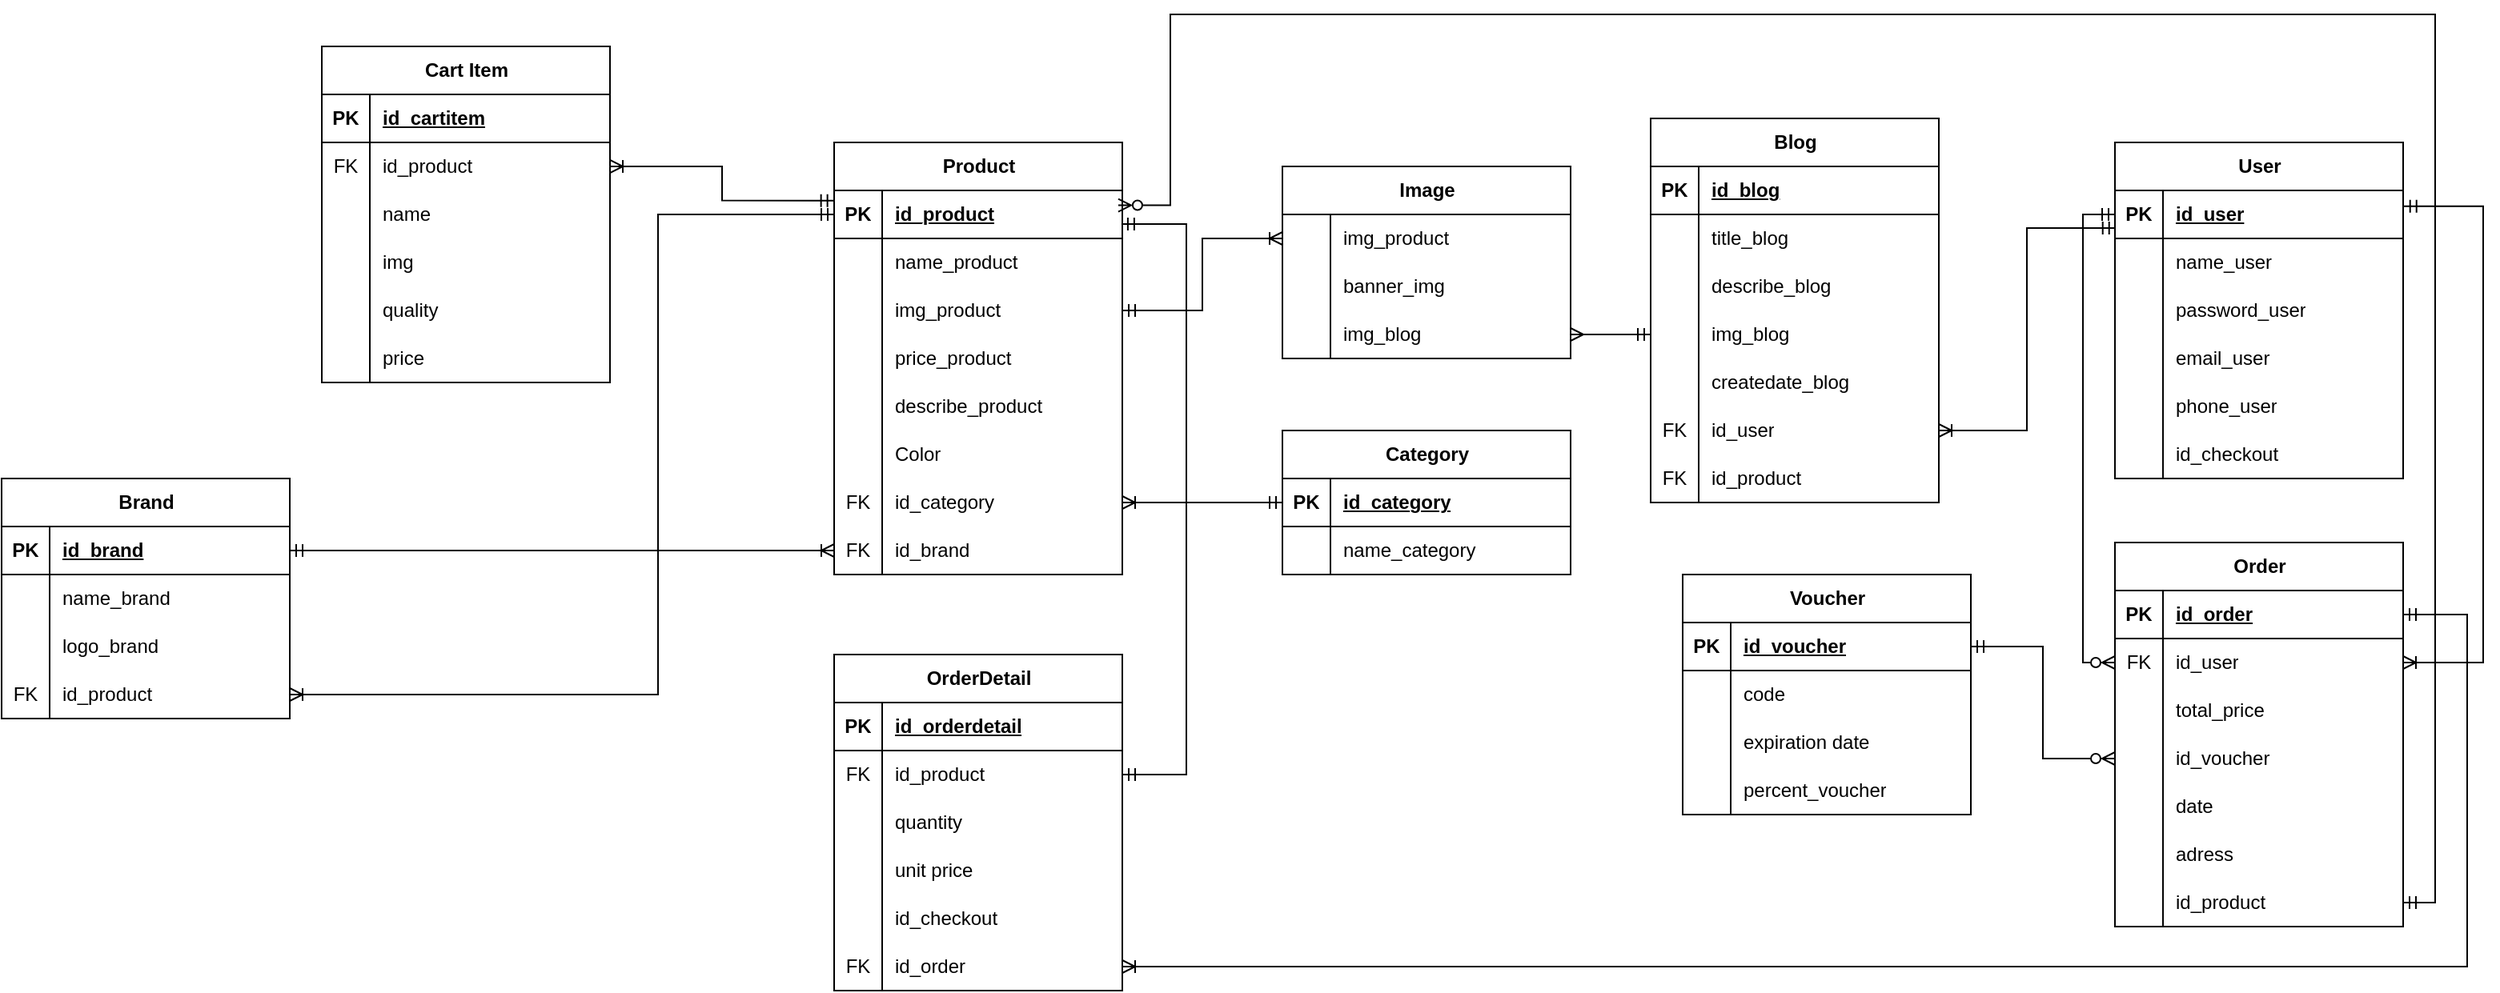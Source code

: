 <mxfile version="24.8.4">
  <diagram name="Page-1" id="K7slDZADMsd8zv0B4kbR">
    <mxGraphModel dx="5050" dy="5551" grid="1" gridSize="10" guides="1" tooltips="1" connect="1" arrows="1" fold="1" page="1" pageScale="1" pageWidth="3300" pageHeight="4681" math="0" shadow="0">
      <root>
        <mxCell id="0" />
        <mxCell id="1" parent="0" />
        <mxCell id="FsPps8ygUMYfurW_3Z1m-11" value="Product" style="shape=table;startSize=30;container=1;collapsible=1;childLayout=tableLayout;fixedRows=1;rowLines=0;fontStyle=1;align=center;resizeLast=1;html=1;" parent="1" vertex="1">
          <mxGeometry x="170" y="-40" width="180" height="270" as="geometry" />
        </mxCell>
        <mxCell id="FsPps8ygUMYfurW_3Z1m-12" value="" style="shape=tableRow;horizontal=0;startSize=0;swimlaneHead=0;swimlaneBody=0;fillColor=none;collapsible=0;dropTarget=0;points=[[0,0.5],[1,0.5]];portConstraint=eastwest;top=0;left=0;right=0;bottom=1;" parent="FsPps8ygUMYfurW_3Z1m-11" vertex="1">
          <mxGeometry y="30" width="180" height="30" as="geometry" />
        </mxCell>
        <mxCell id="FsPps8ygUMYfurW_3Z1m-13" value="PK" style="shape=partialRectangle;connectable=0;fillColor=none;top=0;left=0;bottom=0;right=0;fontStyle=1;overflow=hidden;whiteSpace=wrap;html=1;" parent="FsPps8ygUMYfurW_3Z1m-12" vertex="1">
          <mxGeometry width="30" height="30" as="geometry">
            <mxRectangle width="30" height="30" as="alternateBounds" />
          </mxGeometry>
        </mxCell>
        <mxCell id="FsPps8ygUMYfurW_3Z1m-14" value="id_product" style="shape=partialRectangle;connectable=0;fillColor=none;top=0;left=0;bottom=0;right=0;align=left;spacingLeft=6;fontStyle=5;overflow=hidden;whiteSpace=wrap;html=1;" parent="FsPps8ygUMYfurW_3Z1m-12" vertex="1">
          <mxGeometry x="30" width="150" height="30" as="geometry">
            <mxRectangle width="150" height="30" as="alternateBounds" />
          </mxGeometry>
        </mxCell>
        <mxCell id="FsPps8ygUMYfurW_3Z1m-15" value="" style="shape=tableRow;horizontal=0;startSize=0;swimlaneHead=0;swimlaneBody=0;fillColor=none;collapsible=0;dropTarget=0;points=[[0,0.5],[1,0.5]];portConstraint=eastwest;top=0;left=0;right=0;bottom=0;" parent="FsPps8ygUMYfurW_3Z1m-11" vertex="1">
          <mxGeometry y="60" width="180" height="30" as="geometry" />
        </mxCell>
        <mxCell id="FsPps8ygUMYfurW_3Z1m-16" value="" style="shape=partialRectangle;connectable=0;fillColor=none;top=0;left=0;bottom=0;right=0;editable=1;overflow=hidden;whiteSpace=wrap;html=1;" parent="FsPps8ygUMYfurW_3Z1m-15" vertex="1">
          <mxGeometry width="30" height="30" as="geometry">
            <mxRectangle width="30" height="30" as="alternateBounds" />
          </mxGeometry>
        </mxCell>
        <mxCell id="FsPps8ygUMYfurW_3Z1m-17" value="name_product" style="shape=partialRectangle;connectable=0;fillColor=none;top=0;left=0;bottom=0;right=0;align=left;spacingLeft=6;overflow=hidden;whiteSpace=wrap;html=1;" parent="FsPps8ygUMYfurW_3Z1m-15" vertex="1">
          <mxGeometry x="30" width="150" height="30" as="geometry">
            <mxRectangle width="150" height="30" as="alternateBounds" />
          </mxGeometry>
        </mxCell>
        <mxCell id="FsPps8ygUMYfurW_3Z1m-18" value="" style="shape=tableRow;horizontal=0;startSize=0;swimlaneHead=0;swimlaneBody=0;fillColor=none;collapsible=0;dropTarget=0;points=[[0,0.5],[1,0.5]];portConstraint=eastwest;top=0;left=0;right=0;bottom=0;" parent="FsPps8ygUMYfurW_3Z1m-11" vertex="1">
          <mxGeometry y="90" width="180" height="30" as="geometry" />
        </mxCell>
        <mxCell id="FsPps8ygUMYfurW_3Z1m-19" value="" style="shape=partialRectangle;connectable=0;fillColor=none;top=0;left=0;bottom=0;right=0;editable=1;overflow=hidden;whiteSpace=wrap;html=1;" parent="FsPps8ygUMYfurW_3Z1m-18" vertex="1">
          <mxGeometry width="30" height="30" as="geometry">
            <mxRectangle width="30" height="30" as="alternateBounds" />
          </mxGeometry>
        </mxCell>
        <mxCell id="FsPps8ygUMYfurW_3Z1m-20" value="img_product&lt;span style=&quot;white-space: pre;&quot;&gt;&#x9;&lt;/span&gt;" style="shape=partialRectangle;connectable=0;fillColor=none;top=0;left=0;bottom=0;right=0;align=left;spacingLeft=6;overflow=hidden;whiteSpace=wrap;html=1;" parent="FsPps8ygUMYfurW_3Z1m-18" vertex="1">
          <mxGeometry x="30" width="150" height="30" as="geometry">
            <mxRectangle width="150" height="30" as="alternateBounds" />
          </mxGeometry>
        </mxCell>
        <mxCell id="FsPps8ygUMYfurW_3Z1m-21" value="" style="shape=tableRow;horizontal=0;startSize=0;swimlaneHead=0;swimlaneBody=0;fillColor=none;collapsible=0;dropTarget=0;points=[[0,0.5],[1,0.5]];portConstraint=eastwest;top=0;left=0;right=0;bottom=0;" parent="FsPps8ygUMYfurW_3Z1m-11" vertex="1">
          <mxGeometry y="120" width="180" height="30" as="geometry" />
        </mxCell>
        <mxCell id="FsPps8ygUMYfurW_3Z1m-22" value="" style="shape=partialRectangle;connectable=0;fillColor=none;top=0;left=0;bottom=0;right=0;editable=1;overflow=hidden;whiteSpace=wrap;html=1;" parent="FsPps8ygUMYfurW_3Z1m-21" vertex="1">
          <mxGeometry width="30" height="30" as="geometry">
            <mxRectangle width="30" height="30" as="alternateBounds" />
          </mxGeometry>
        </mxCell>
        <mxCell id="FsPps8ygUMYfurW_3Z1m-23" value="price_product" style="shape=partialRectangle;connectable=0;fillColor=none;top=0;left=0;bottom=0;right=0;align=left;spacingLeft=6;overflow=hidden;whiteSpace=wrap;html=1;" parent="FsPps8ygUMYfurW_3Z1m-21" vertex="1">
          <mxGeometry x="30" width="150" height="30" as="geometry">
            <mxRectangle width="150" height="30" as="alternateBounds" />
          </mxGeometry>
        </mxCell>
        <mxCell id="FsPps8ygUMYfurW_3Z1m-24" value="" style="shape=tableRow;horizontal=0;startSize=0;swimlaneHead=0;swimlaneBody=0;fillColor=none;collapsible=0;dropTarget=0;points=[[0,0.5],[1,0.5]];portConstraint=eastwest;top=0;left=0;right=0;bottom=0;" parent="FsPps8ygUMYfurW_3Z1m-11" vertex="1">
          <mxGeometry y="150" width="180" height="30" as="geometry" />
        </mxCell>
        <mxCell id="FsPps8ygUMYfurW_3Z1m-25" value="" style="shape=partialRectangle;connectable=0;fillColor=none;top=0;left=0;bottom=0;right=0;editable=1;overflow=hidden;whiteSpace=wrap;html=1;" parent="FsPps8ygUMYfurW_3Z1m-24" vertex="1">
          <mxGeometry width="30" height="30" as="geometry">
            <mxRectangle width="30" height="30" as="alternateBounds" />
          </mxGeometry>
        </mxCell>
        <mxCell id="FsPps8ygUMYfurW_3Z1m-26" value="describe_product" style="shape=partialRectangle;connectable=0;fillColor=none;top=0;left=0;bottom=0;right=0;align=left;spacingLeft=6;overflow=hidden;whiteSpace=wrap;html=1;" parent="FsPps8ygUMYfurW_3Z1m-24" vertex="1">
          <mxGeometry x="30" width="150" height="30" as="geometry">
            <mxRectangle width="150" height="30" as="alternateBounds" />
          </mxGeometry>
        </mxCell>
        <mxCell id="D9UsTLARHpV65Iocpfjq-17" value="" style="shape=tableRow;horizontal=0;startSize=0;swimlaneHead=0;swimlaneBody=0;fillColor=none;collapsible=0;dropTarget=0;points=[[0,0.5],[1,0.5]];portConstraint=eastwest;top=0;left=0;right=0;bottom=0;" parent="FsPps8ygUMYfurW_3Z1m-11" vertex="1">
          <mxGeometry y="180" width="180" height="30" as="geometry" />
        </mxCell>
        <mxCell id="D9UsTLARHpV65Iocpfjq-18" value="" style="shape=partialRectangle;connectable=0;fillColor=none;top=0;left=0;bottom=0;right=0;editable=1;overflow=hidden;whiteSpace=wrap;html=1;" parent="D9UsTLARHpV65Iocpfjq-17" vertex="1">
          <mxGeometry width="30" height="30" as="geometry">
            <mxRectangle width="30" height="30" as="alternateBounds" />
          </mxGeometry>
        </mxCell>
        <mxCell id="D9UsTLARHpV65Iocpfjq-19" value="Color" style="shape=partialRectangle;connectable=0;fillColor=none;top=0;left=0;bottom=0;right=0;align=left;spacingLeft=6;overflow=hidden;whiteSpace=wrap;html=1;" parent="D9UsTLARHpV65Iocpfjq-17" vertex="1">
          <mxGeometry x="30" width="150" height="30" as="geometry">
            <mxRectangle width="150" height="30" as="alternateBounds" />
          </mxGeometry>
        </mxCell>
        <mxCell id="FsPps8ygUMYfurW_3Z1m-27" value="" style="shape=tableRow;horizontal=0;startSize=0;swimlaneHead=0;swimlaneBody=0;fillColor=none;collapsible=0;dropTarget=0;points=[[0,0.5],[1,0.5]];portConstraint=eastwest;top=0;left=0;right=0;bottom=0;" parent="FsPps8ygUMYfurW_3Z1m-11" vertex="1">
          <mxGeometry y="210" width="180" height="30" as="geometry" />
        </mxCell>
        <mxCell id="FsPps8ygUMYfurW_3Z1m-28" value="FK" style="shape=partialRectangle;connectable=0;fillColor=none;top=0;left=0;bottom=0;right=0;editable=1;overflow=hidden;whiteSpace=wrap;html=1;" parent="FsPps8ygUMYfurW_3Z1m-27" vertex="1">
          <mxGeometry width="30" height="30" as="geometry">
            <mxRectangle width="30" height="30" as="alternateBounds" />
          </mxGeometry>
        </mxCell>
        <mxCell id="FsPps8ygUMYfurW_3Z1m-29" value="id_category" style="shape=partialRectangle;connectable=0;fillColor=none;top=0;left=0;bottom=0;right=0;align=left;spacingLeft=6;overflow=hidden;whiteSpace=wrap;html=1;" parent="FsPps8ygUMYfurW_3Z1m-27" vertex="1">
          <mxGeometry x="30" width="150" height="30" as="geometry">
            <mxRectangle width="150" height="30" as="alternateBounds" />
          </mxGeometry>
        </mxCell>
        <mxCell id="VyI_SZk0N19pUun3dF2K-6" style="shape=tableRow;horizontal=0;startSize=0;swimlaneHead=0;swimlaneBody=0;fillColor=none;collapsible=0;dropTarget=0;points=[[0,0.5],[1,0.5]];portConstraint=eastwest;top=0;left=0;right=0;bottom=0;" vertex="1" parent="FsPps8ygUMYfurW_3Z1m-11">
          <mxGeometry y="240" width="180" height="30" as="geometry" />
        </mxCell>
        <mxCell id="VyI_SZk0N19pUun3dF2K-7" value="FK" style="shape=partialRectangle;connectable=0;fillColor=none;top=0;left=0;bottom=0;right=0;editable=1;overflow=hidden;whiteSpace=wrap;html=1;" vertex="1" parent="VyI_SZk0N19pUun3dF2K-6">
          <mxGeometry width="30" height="30" as="geometry">
            <mxRectangle width="30" height="30" as="alternateBounds" />
          </mxGeometry>
        </mxCell>
        <mxCell id="VyI_SZk0N19pUun3dF2K-8" value="id_brand" style="shape=partialRectangle;connectable=0;fillColor=none;top=0;left=0;bottom=0;right=0;align=left;spacingLeft=6;overflow=hidden;whiteSpace=wrap;html=1;" vertex="1" parent="VyI_SZk0N19pUun3dF2K-6">
          <mxGeometry x="30" width="150" height="30" as="geometry">
            <mxRectangle width="150" height="30" as="alternateBounds" />
          </mxGeometry>
        </mxCell>
        <mxCell id="FsPps8ygUMYfurW_3Z1m-30" value="Category" style="shape=table;startSize=30;container=1;collapsible=1;childLayout=tableLayout;fixedRows=1;rowLines=0;fontStyle=1;align=center;resizeLast=1;html=1;" parent="1" vertex="1">
          <mxGeometry x="450" y="140" width="180" height="90" as="geometry" />
        </mxCell>
        <mxCell id="FsPps8ygUMYfurW_3Z1m-31" value="" style="shape=tableRow;horizontal=0;startSize=0;swimlaneHead=0;swimlaneBody=0;fillColor=none;collapsible=0;dropTarget=0;points=[[0,0.5],[1,0.5]];portConstraint=eastwest;top=0;left=0;right=0;bottom=1;" parent="FsPps8ygUMYfurW_3Z1m-30" vertex="1">
          <mxGeometry y="30" width="180" height="30" as="geometry" />
        </mxCell>
        <mxCell id="FsPps8ygUMYfurW_3Z1m-32" value="PK" style="shape=partialRectangle;connectable=0;fillColor=none;top=0;left=0;bottom=0;right=0;fontStyle=1;overflow=hidden;whiteSpace=wrap;html=1;" parent="FsPps8ygUMYfurW_3Z1m-31" vertex="1">
          <mxGeometry width="30" height="30" as="geometry">
            <mxRectangle width="30" height="30" as="alternateBounds" />
          </mxGeometry>
        </mxCell>
        <mxCell id="FsPps8ygUMYfurW_3Z1m-33" value="id_category" style="shape=partialRectangle;connectable=0;fillColor=none;top=0;left=0;bottom=0;right=0;align=left;spacingLeft=6;fontStyle=5;overflow=hidden;whiteSpace=wrap;html=1;" parent="FsPps8ygUMYfurW_3Z1m-31" vertex="1">
          <mxGeometry x="30" width="150" height="30" as="geometry">
            <mxRectangle width="150" height="30" as="alternateBounds" />
          </mxGeometry>
        </mxCell>
        <mxCell id="FsPps8ygUMYfurW_3Z1m-34" value="" style="shape=tableRow;horizontal=0;startSize=0;swimlaneHead=0;swimlaneBody=0;fillColor=none;collapsible=0;dropTarget=0;points=[[0,0.5],[1,0.5]];portConstraint=eastwest;top=0;left=0;right=0;bottom=0;" parent="FsPps8ygUMYfurW_3Z1m-30" vertex="1">
          <mxGeometry y="60" width="180" height="30" as="geometry" />
        </mxCell>
        <mxCell id="FsPps8ygUMYfurW_3Z1m-35" value="" style="shape=partialRectangle;connectable=0;fillColor=none;top=0;left=0;bottom=0;right=0;editable=1;overflow=hidden;whiteSpace=wrap;html=1;" parent="FsPps8ygUMYfurW_3Z1m-34" vertex="1">
          <mxGeometry width="30" height="30" as="geometry">
            <mxRectangle width="30" height="30" as="alternateBounds" />
          </mxGeometry>
        </mxCell>
        <mxCell id="FsPps8ygUMYfurW_3Z1m-36" value="name_category" style="shape=partialRectangle;connectable=0;fillColor=none;top=0;left=0;bottom=0;right=0;align=left;spacingLeft=6;overflow=hidden;whiteSpace=wrap;html=1;" parent="FsPps8ygUMYfurW_3Z1m-34" vertex="1">
          <mxGeometry x="30" width="150" height="30" as="geometry">
            <mxRectangle width="150" height="30" as="alternateBounds" />
          </mxGeometry>
        </mxCell>
        <mxCell id="FsPps8ygUMYfurW_3Z1m-49" value="OrderDetail" style="shape=table;startSize=30;container=1;collapsible=1;childLayout=tableLayout;fixedRows=1;rowLines=0;fontStyle=1;align=center;resizeLast=1;html=1;" parent="1" vertex="1">
          <mxGeometry x="170" y="280" width="180" height="210" as="geometry" />
        </mxCell>
        <mxCell id="FsPps8ygUMYfurW_3Z1m-50" value="" style="shape=tableRow;horizontal=0;startSize=0;swimlaneHead=0;swimlaneBody=0;fillColor=none;collapsible=0;dropTarget=0;points=[[0,0.5],[1,0.5]];portConstraint=eastwest;top=0;left=0;right=0;bottom=1;" parent="FsPps8ygUMYfurW_3Z1m-49" vertex="1">
          <mxGeometry y="30" width="180" height="30" as="geometry" />
        </mxCell>
        <mxCell id="FsPps8ygUMYfurW_3Z1m-51" value="PK" style="shape=partialRectangle;connectable=0;fillColor=none;top=0;left=0;bottom=0;right=0;fontStyle=1;overflow=hidden;whiteSpace=wrap;html=1;" parent="FsPps8ygUMYfurW_3Z1m-50" vertex="1">
          <mxGeometry width="30" height="30" as="geometry">
            <mxRectangle width="30" height="30" as="alternateBounds" />
          </mxGeometry>
        </mxCell>
        <mxCell id="FsPps8ygUMYfurW_3Z1m-52" value="id_orderdetail" style="shape=partialRectangle;connectable=0;fillColor=none;top=0;left=0;bottom=0;right=0;align=left;spacingLeft=6;fontStyle=5;overflow=hidden;whiteSpace=wrap;html=1;" parent="FsPps8ygUMYfurW_3Z1m-50" vertex="1">
          <mxGeometry x="30" width="150" height="30" as="geometry">
            <mxRectangle width="150" height="30" as="alternateBounds" />
          </mxGeometry>
        </mxCell>
        <mxCell id="FsPps8ygUMYfurW_3Z1m-53" value="" style="shape=tableRow;horizontal=0;startSize=0;swimlaneHead=0;swimlaneBody=0;fillColor=none;collapsible=0;dropTarget=0;points=[[0,0.5],[1,0.5]];portConstraint=eastwest;top=0;left=0;right=0;bottom=0;" parent="FsPps8ygUMYfurW_3Z1m-49" vertex="1">
          <mxGeometry y="60" width="180" height="30" as="geometry" />
        </mxCell>
        <mxCell id="FsPps8ygUMYfurW_3Z1m-54" value="FK" style="shape=partialRectangle;connectable=0;fillColor=none;top=0;left=0;bottom=0;right=0;editable=1;overflow=hidden;whiteSpace=wrap;html=1;" parent="FsPps8ygUMYfurW_3Z1m-53" vertex="1">
          <mxGeometry width="30" height="30" as="geometry">
            <mxRectangle width="30" height="30" as="alternateBounds" />
          </mxGeometry>
        </mxCell>
        <mxCell id="FsPps8ygUMYfurW_3Z1m-55" value="id_product" style="shape=partialRectangle;connectable=0;fillColor=none;top=0;left=0;bottom=0;right=0;align=left;spacingLeft=6;overflow=hidden;whiteSpace=wrap;html=1;" parent="FsPps8ygUMYfurW_3Z1m-53" vertex="1">
          <mxGeometry x="30" width="150" height="30" as="geometry">
            <mxRectangle width="150" height="30" as="alternateBounds" />
          </mxGeometry>
        </mxCell>
        <mxCell id="FsPps8ygUMYfurW_3Z1m-56" value="" style="shape=tableRow;horizontal=0;startSize=0;swimlaneHead=0;swimlaneBody=0;fillColor=none;collapsible=0;dropTarget=0;points=[[0,0.5],[1,0.5]];portConstraint=eastwest;top=0;left=0;right=0;bottom=0;" parent="FsPps8ygUMYfurW_3Z1m-49" vertex="1">
          <mxGeometry y="90" width="180" height="30" as="geometry" />
        </mxCell>
        <mxCell id="FsPps8ygUMYfurW_3Z1m-57" value="" style="shape=partialRectangle;connectable=0;fillColor=none;top=0;left=0;bottom=0;right=0;editable=1;overflow=hidden;whiteSpace=wrap;html=1;" parent="FsPps8ygUMYfurW_3Z1m-56" vertex="1">
          <mxGeometry width="30" height="30" as="geometry">
            <mxRectangle width="30" height="30" as="alternateBounds" />
          </mxGeometry>
        </mxCell>
        <mxCell id="FsPps8ygUMYfurW_3Z1m-58" value="quantity" style="shape=partialRectangle;connectable=0;fillColor=none;top=0;left=0;bottom=0;right=0;align=left;spacingLeft=6;overflow=hidden;whiteSpace=wrap;html=1;" parent="FsPps8ygUMYfurW_3Z1m-56" vertex="1">
          <mxGeometry x="30" width="150" height="30" as="geometry">
            <mxRectangle width="150" height="30" as="alternateBounds" />
          </mxGeometry>
        </mxCell>
        <mxCell id="FsPps8ygUMYfurW_3Z1m-59" value="" style="shape=tableRow;horizontal=0;startSize=0;swimlaneHead=0;swimlaneBody=0;fillColor=none;collapsible=0;dropTarget=0;points=[[0,0.5],[1,0.5]];portConstraint=eastwest;top=0;left=0;right=0;bottom=0;" parent="FsPps8ygUMYfurW_3Z1m-49" vertex="1">
          <mxGeometry y="120" width="180" height="30" as="geometry" />
        </mxCell>
        <mxCell id="FsPps8ygUMYfurW_3Z1m-60" value="" style="shape=partialRectangle;connectable=0;fillColor=none;top=0;left=0;bottom=0;right=0;editable=1;overflow=hidden;whiteSpace=wrap;html=1;" parent="FsPps8ygUMYfurW_3Z1m-59" vertex="1">
          <mxGeometry width="30" height="30" as="geometry">
            <mxRectangle width="30" height="30" as="alternateBounds" />
          </mxGeometry>
        </mxCell>
        <mxCell id="FsPps8ygUMYfurW_3Z1m-61" value="unit price" style="shape=partialRectangle;connectable=0;fillColor=none;top=0;left=0;bottom=0;right=0;align=left;spacingLeft=6;overflow=hidden;whiteSpace=wrap;html=1;" parent="FsPps8ygUMYfurW_3Z1m-59" vertex="1">
          <mxGeometry x="30" width="150" height="30" as="geometry">
            <mxRectangle width="150" height="30" as="alternateBounds" />
          </mxGeometry>
        </mxCell>
        <mxCell id="FsPps8ygUMYfurW_3Z1m-62" value="" style="shape=tableRow;horizontal=0;startSize=0;swimlaneHead=0;swimlaneBody=0;fillColor=none;collapsible=0;dropTarget=0;points=[[0,0.5],[1,0.5]];portConstraint=eastwest;top=0;left=0;right=0;bottom=0;" parent="FsPps8ygUMYfurW_3Z1m-49" vertex="1">
          <mxGeometry y="150" width="180" height="30" as="geometry" />
        </mxCell>
        <mxCell id="FsPps8ygUMYfurW_3Z1m-63" value="" style="shape=partialRectangle;connectable=0;fillColor=none;top=0;left=0;bottom=0;right=0;editable=1;overflow=hidden;whiteSpace=wrap;html=1;" parent="FsPps8ygUMYfurW_3Z1m-62" vertex="1">
          <mxGeometry width="30" height="30" as="geometry">
            <mxRectangle width="30" height="30" as="alternateBounds" />
          </mxGeometry>
        </mxCell>
        <mxCell id="FsPps8ygUMYfurW_3Z1m-64" value="id_checkout" style="shape=partialRectangle;connectable=0;fillColor=none;top=0;left=0;bottom=0;right=0;align=left;spacingLeft=6;overflow=hidden;whiteSpace=wrap;html=1;" parent="FsPps8ygUMYfurW_3Z1m-62" vertex="1">
          <mxGeometry x="30" width="150" height="30" as="geometry">
            <mxRectangle width="150" height="30" as="alternateBounds" />
          </mxGeometry>
        </mxCell>
        <mxCell id="FsPps8ygUMYfurW_3Z1m-167" value="" style="shape=tableRow;horizontal=0;startSize=0;swimlaneHead=0;swimlaneBody=0;fillColor=none;collapsible=0;dropTarget=0;points=[[0,0.5],[1,0.5]];portConstraint=eastwest;top=0;left=0;right=0;bottom=0;" parent="FsPps8ygUMYfurW_3Z1m-49" vertex="1">
          <mxGeometry y="180" width="180" height="30" as="geometry" />
        </mxCell>
        <mxCell id="FsPps8ygUMYfurW_3Z1m-168" value="FK" style="shape=partialRectangle;connectable=0;fillColor=none;top=0;left=0;bottom=0;right=0;editable=1;overflow=hidden;whiteSpace=wrap;html=1;" parent="FsPps8ygUMYfurW_3Z1m-167" vertex="1">
          <mxGeometry width="30" height="30" as="geometry">
            <mxRectangle width="30" height="30" as="alternateBounds" />
          </mxGeometry>
        </mxCell>
        <mxCell id="FsPps8ygUMYfurW_3Z1m-169" value="id_order" style="shape=partialRectangle;connectable=0;fillColor=none;top=0;left=0;bottom=0;right=0;align=left;spacingLeft=6;overflow=hidden;whiteSpace=wrap;html=1;" parent="FsPps8ygUMYfurW_3Z1m-167" vertex="1">
          <mxGeometry x="30" width="150" height="30" as="geometry">
            <mxRectangle width="150" height="30" as="alternateBounds" />
          </mxGeometry>
        </mxCell>
        <mxCell id="FsPps8ygUMYfurW_3Z1m-86" value="User" style="shape=table;startSize=30;container=1;collapsible=1;childLayout=tableLayout;fixedRows=1;rowLines=0;fontStyle=1;align=center;resizeLast=1;html=1;" parent="1" vertex="1">
          <mxGeometry x="970" y="-40" width="180" height="210" as="geometry" />
        </mxCell>
        <mxCell id="FsPps8ygUMYfurW_3Z1m-87" value="" style="shape=tableRow;horizontal=0;startSize=0;swimlaneHead=0;swimlaneBody=0;fillColor=none;collapsible=0;dropTarget=0;points=[[0,0.5],[1,0.5]];portConstraint=eastwest;top=0;left=0;right=0;bottom=1;" parent="FsPps8ygUMYfurW_3Z1m-86" vertex="1">
          <mxGeometry y="30" width="180" height="30" as="geometry" />
        </mxCell>
        <mxCell id="FsPps8ygUMYfurW_3Z1m-88" value="PK" style="shape=partialRectangle;connectable=0;fillColor=none;top=0;left=0;bottom=0;right=0;fontStyle=1;overflow=hidden;whiteSpace=wrap;html=1;" parent="FsPps8ygUMYfurW_3Z1m-87" vertex="1">
          <mxGeometry width="30" height="30" as="geometry">
            <mxRectangle width="30" height="30" as="alternateBounds" />
          </mxGeometry>
        </mxCell>
        <mxCell id="FsPps8ygUMYfurW_3Z1m-89" value="id_user" style="shape=partialRectangle;connectable=0;fillColor=none;top=0;left=0;bottom=0;right=0;align=left;spacingLeft=6;fontStyle=5;overflow=hidden;whiteSpace=wrap;html=1;" parent="FsPps8ygUMYfurW_3Z1m-87" vertex="1">
          <mxGeometry x="30" width="150" height="30" as="geometry">
            <mxRectangle width="150" height="30" as="alternateBounds" />
          </mxGeometry>
        </mxCell>
        <mxCell id="FsPps8ygUMYfurW_3Z1m-90" value="" style="shape=tableRow;horizontal=0;startSize=0;swimlaneHead=0;swimlaneBody=0;fillColor=none;collapsible=0;dropTarget=0;points=[[0,0.5],[1,0.5]];portConstraint=eastwest;top=0;left=0;right=0;bottom=0;" parent="FsPps8ygUMYfurW_3Z1m-86" vertex="1">
          <mxGeometry y="60" width="180" height="30" as="geometry" />
        </mxCell>
        <mxCell id="FsPps8ygUMYfurW_3Z1m-91" value="" style="shape=partialRectangle;connectable=0;fillColor=none;top=0;left=0;bottom=0;right=0;editable=1;overflow=hidden;whiteSpace=wrap;html=1;" parent="FsPps8ygUMYfurW_3Z1m-90" vertex="1">
          <mxGeometry width="30" height="30" as="geometry">
            <mxRectangle width="30" height="30" as="alternateBounds" />
          </mxGeometry>
        </mxCell>
        <mxCell id="FsPps8ygUMYfurW_3Z1m-92" value="name_user" style="shape=partialRectangle;connectable=0;fillColor=none;top=0;left=0;bottom=0;right=0;align=left;spacingLeft=6;overflow=hidden;whiteSpace=wrap;html=1;" parent="FsPps8ygUMYfurW_3Z1m-90" vertex="1">
          <mxGeometry x="30" width="150" height="30" as="geometry">
            <mxRectangle width="150" height="30" as="alternateBounds" />
          </mxGeometry>
        </mxCell>
        <mxCell id="FsPps8ygUMYfurW_3Z1m-93" value="" style="shape=tableRow;horizontal=0;startSize=0;swimlaneHead=0;swimlaneBody=0;fillColor=none;collapsible=0;dropTarget=0;points=[[0,0.5],[1,0.5]];portConstraint=eastwest;top=0;left=0;right=0;bottom=0;" parent="FsPps8ygUMYfurW_3Z1m-86" vertex="1">
          <mxGeometry y="90" width="180" height="30" as="geometry" />
        </mxCell>
        <mxCell id="FsPps8ygUMYfurW_3Z1m-94" value="" style="shape=partialRectangle;connectable=0;fillColor=none;top=0;left=0;bottom=0;right=0;editable=1;overflow=hidden;whiteSpace=wrap;html=1;" parent="FsPps8ygUMYfurW_3Z1m-93" vertex="1">
          <mxGeometry width="30" height="30" as="geometry">
            <mxRectangle width="30" height="30" as="alternateBounds" />
          </mxGeometry>
        </mxCell>
        <mxCell id="FsPps8ygUMYfurW_3Z1m-95" value="password_user" style="shape=partialRectangle;connectable=0;fillColor=none;top=0;left=0;bottom=0;right=0;align=left;spacingLeft=6;overflow=hidden;whiteSpace=wrap;html=1;" parent="FsPps8ygUMYfurW_3Z1m-93" vertex="1">
          <mxGeometry x="30" width="150" height="30" as="geometry">
            <mxRectangle width="150" height="30" as="alternateBounds" />
          </mxGeometry>
        </mxCell>
        <mxCell id="FsPps8ygUMYfurW_3Z1m-96" value="" style="shape=tableRow;horizontal=0;startSize=0;swimlaneHead=0;swimlaneBody=0;fillColor=none;collapsible=0;dropTarget=0;points=[[0,0.5],[1,0.5]];portConstraint=eastwest;top=0;left=0;right=0;bottom=0;" parent="FsPps8ygUMYfurW_3Z1m-86" vertex="1">
          <mxGeometry y="120" width="180" height="30" as="geometry" />
        </mxCell>
        <mxCell id="FsPps8ygUMYfurW_3Z1m-97" value="" style="shape=partialRectangle;connectable=0;fillColor=none;top=0;left=0;bottom=0;right=0;editable=1;overflow=hidden;whiteSpace=wrap;html=1;" parent="FsPps8ygUMYfurW_3Z1m-96" vertex="1">
          <mxGeometry width="30" height="30" as="geometry">
            <mxRectangle width="30" height="30" as="alternateBounds" />
          </mxGeometry>
        </mxCell>
        <mxCell id="FsPps8ygUMYfurW_3Z1m-98" value="email_user" style="shape=partialRectangle;connectable=0;fillColor=none;top=0;left=0;bottom=0;right=0;align=left;spacingLeft=6;overflow=hidden;whiteSpace=wrap;html=1;" parent="FsPps8ygUMYfurW_3Z1m-96" vertex="1">
          <mxGeometry x="30" width="150" height="30" as="geometry">
            <mxRectangle width="150" height="30" as="alternateBounds" />
          </mxGeometry>
        </mxCell>
        <mxCell id="FsPps8ygUMYfurW_3Z1m-99" value="" style="shape=tableRow;horizontal=0;startSize=0;swimlaneHead=0;swimlaneBody=0;fillColor=none;collapsible=0;dropTarget=0;points=[[0,0.5],[1,0.5]];portConstraint=eastwest;top=0;left=0;right=0;bottom=0;" parent="FsPps8ygUMYfurW_3Z1m-86" vertex="1">
          <mxGeometry y="150" width="180" height="30" as="geometry" />
        </mxCell>
        <mxCell id="FsPps8ygUMYfurW_3Z1m-100" value="" style="shape=partialRectangle;connectable=0;fillColor=none;top=0;left=0;bottom=0;right=0;editable=1;overflow=hidden;whiteSpace=wrap;html=1;" parent="FsPps8ygUMYfurW_3Z1m-99" vertex="1">
          <mxGeometry width="30" height="30" as="geometry">
            <mxRectangle width="30" height="30" as="alternateBounds" />
          </mxGeometry>
        </mxCell>
        <mxCell id="FsPps8ygUMYfurW_3Z1m-101" value="phone_user" style="shape=partialRectangle;connectable=0;fillColor=none;top=0;left=0;bottom=0;right=0;align=left;spacingLeft=6;overflow=hidden;whiteSpace=wrap;html=1;" parent="FsPps8ygUMYfurW_3Z1m-99" vertex="1">
          <mxGeometry x="30" width="150" height="30" as="geometry">
            <mxRectangle width="150" height="30" as="alternateBounds" />
          </mxGeometry>
        </mxCell>
        <mxCell id="FsPps8ygUMYfurW_3Z1m-102" value="" style="shape=tableRow;horizontal=0;startSize=0;swimlaneHead=0;swimlaneBody=0;fillColor=none;collapsible=0;dropTarget=0;points=[[0,0.5],[1,0.5]];portConstraint=eastwest;top=0;left=0;right=0;bottom=0;" parent="FsPps8ygUMYfurW_3Z1m-86" vertex="1">
          <mxGeometry y="180" width="180" height="30" as="geometry" />
        </mxCell>
        <mxCell id="FsPps8ygUMYfurW_3Z1m-103" value="" style="shape=partialRectangle;connectable=0;fillColor=none;top=0;left=0;bottom=0;right=0;editable=1;overflow=hidden;whiteSpace=wrap;html=1;" parent="FsPps8ygUMYfurW_3Z1m-102" vertex="1">
          <mxGeometry width="30" height="30" as="geometry">
            <mxRectangle width="30" height="30" as="alternateBounds" />
          </mxGeometry>
        </mxCell>
        <mxCell id="FsPps8ygUMYfurW_3Z1m-104" value="id_checkout" style="shape=partialRectangle;connectable=0;fillColor=none;top=0;left=0;bottom=0;right=0;align=left;spacingLeft=6;overflow=hidden;whiteSpace=wrap;html=1;" parent="FsPps8ygUMYfurW_3Z1m-102" vertex="1">
          <mxGeometry x="30" width="150" height="30" as="geometry">
            <mxRectangle width="150" height="30" as="alternateBounds" />
          </mxGeometry>
        </mxCell>
        <mxCell id="FsPps8ygUMYfurW_3Z1m-105" value="Voucher" style="shape=table;startSize=30;container=1;collapsible=1;childLayout=tableLayout;fixedRows=1;rowLines=0;fontStyle=1;align=center;resizeLast=1;html=1;" parent="1" vertex="1">
          <mxGeometry x="700" y="230" width="180" height="150" as="geometry" />
        </mxCell>
        <mxCell id="FsPps8ygUMYfurW_3Z1m-106" value="" style="shape=tableRow;horizontal=0;startSize=0;swimlaneHead=0;swimlaneBody=0;fillColor=none;collapsible=0;dropTarget=0;points=[[0,0.5],[1,0.5]];portConstraint=eastwest;top=0;left=0;right=0;bottom=1;" parent="FsPps8ygUMYfurW_3Z1m-105" vertex="1">
          <mxGeometry y="30" width="180" height="30" as="geometry" />
        </mxCell>
        <mxCell id="FsPps8ygUMYfurW_3Z1m-107" value="PK" style="shape=partialRectangle;connectable=0;fillColor=none;top=0;left=0;bottom=0;right=0;fontStyle=1;overflow=hidden;whiteSpace=wrap;html=1;" parent="FsPps8ygUMYfurW_3Z1m-106" vertex="1">
          <mxGeometry width="30" height="30" as="geometry">
            <mxRectangle width="30" height="30" as="alternateBounds" />
          </mxGeometry>
        </mxCell>
        <mxCell id="FsPps8ygUMYfurW_3Z1m-108" value="id_voucher" style="shape=partialRectangle;connectable=0;fillColor=none;top=0;left=0;bottom=0;right=0;align=left;spacingLeft=6;fontStyle=5;overflow=hidden;whiteSpace=wrap;html=1;" parent="FsPps8ygUMYfurW_3Z1m-106" vertex="1">
          <mxGeometry x="30" width="150" height="30" as="geometry">
            <mxRectangle width="150" height="30" as="alternateBounds" />
          </mxGeometry>
        </mxCell>
        <mxCell id="FsPps8ygUMYfurW_3Z1m-109" value="" style="shape=tableRow;horizontal=0;startSize=0;swimlaneHead=0;swimlaneBody=0;fillColor=none;collapsible=0;dropTarget=0;points=[[0,0.5],[1,0.5]];portConstraint=eastwest;top=0;left=0;right=0;bottom=0;" parent="FsPps8ygUMYfurW_3Z1m-105" vertex="1">
          <mxGeometry y="60" width="180" height="30" as="geometry" />
        </mxCell>
        <mxCell id="FsPps8ygUMYfurW_3Z1m-110" value="" style="shape=partialRectangle;connectable=0;fillColor=none;top=0;left=0;bottom=0;right=0;editable=1;overflow=hidden;whiteSpace=wrap;html=1;" parent="FsPps8ygUMYfurW_3Z1m-109" vertex="1">
          <mxGeometry width="30" height="30" as="geometry">
            <mxRectangle width="30" height="30" as="alternateBounds" />
          </mxGeometry>
        </mxCell>
        <mxCell id="FsPps8ygUMYfurW_3Z1m-111" value="code" style="shape=partialRectangle;connectable=0;fillColor=none;top=0;left=0;bottom=0;right=0;align=left;spacingLeft=6;overflow=hidden;whiteSpace=wrap;html=1;" parent="FsPps8ygUMYfurW_3Z1m-109" vertex="1">
          <mxGeometry x="30" width="150" height="30" as="geometry">
            <mxRectangle width="150" height="30" as="alternateBounds" />
          </mxGeometry>
        </mxCell>
        <mxCell id="FsPps8ygUMYfurW_3Z1m-112" value="" style="shape=tableRow;horizontal=0;startSize=0;swimlaneHead=0;swimlaneBody=0;fillColor=none;collapsible=0;dropTarget=0;points=[[0,0.5],[1,0.5]];portConstraint=eastwest;top=0;left=0;right=0;bottom=0;" parent="FsPps8ygUMYfurW_3Z1m-105" vertex="1">
          <mxGeometry y="90" width="180" height="30" as="geometry" />
        </mxCell>
        <mxCell id="FsPps8ygUMYfurW_3Z1m-113" value="" style="shape=partialRectangle;connectable=0;fillColor=none;top=0;left=0;bottom=0;right=0;editable=1;overflow=hidden;whiteSpace=wrap;html=1;" parent="FsPps8ygUMYfurW_3Z1m-112" vertex="1">
          <mxGeometry width="30" height="30" as="geometry">
            <mxRectangle width="30" height="30" as="alternateBounds" />
          </mxGeometry>
        </mxCell>
        <mxCell id="FsPps8ygUMYfurW_3Z1m-114" value="expiration date" style="shape=partialRectangle;connectable=0;fillColor=none;top=0;left=0;bottom=0;right=0;align=left;spacingLeft=6;overflow=hidden;whiteSpace=wrap;html=1;" parent="FsPps8ygUMYfurW_3Z1m-112" vertex="1">
          <mxGeometry x="30" width="150" height="30" as="geometry">
            <mxRectangle width="150" height="30" as="alternateBounds" />
          </mxGeometry>
        </mxCell>
        <mxCell id="VniPClUPbFW_4npm0a6z-1" style="shape=tableRow;horizontal=0;startSize=0;swimlaneHead=0;swimlaneBody=0;fillColor=none;collapsible=0;dropTarget=0;points=[[0,0.5],[1,0.5]];portConstraint=eastwest;top=0;left=0;right=0;bottom=0;" parent="FsPps8ygUMYfurW_3Z1m-105" vertex="1">
          <mxGeometry y="120" width="180" height="30" as="geometry" />
        </mxCell>
        <mxCell id="VniPClUPbFW_4npm0a6z-2" style="shape=partialRectangle;connectable=0;fillColor=none;top=0;left=0;bottom=0;right=0;editable=1;overflow=hidden;whiteSpace=wrap;html=1;" parent="VniPClUPbFW_4npm0a6z-1" vertex="1">
          <mxGeometry width="30" height="30" as="geometry">
            <mxRectangle width="30" height="30" as="alternateBounds" />
          </mxGeometry>
        </mxCell>
        <mxCell id="VniPClUPbFW_4npm0a6z-3" value="percent_voucher" style="shape=partialRectangle;connectable=0;fillColor=none;top=0;left=0;bottom=0;right=0;align=left;spacingLeft=6;overflow=hidden;whiteSpace=wrap;html=1;" parent="VniPClUPbFW_4npm0a6z-1" vertex="1">
          <mxGeometry x="30" width="150" height="30" as="geometry">
            <mxRectangle width="150" height="30" as="alternateBounds" />
          </mxGeometry>
        </mxCell>
        <mxCell id="FsPps8ygUMYfurW_3Z1m-115" value="Cart Item" style="shape=table;startSize=30;container=1;collapsible=1;childLayout=tableLayout;fixedRows=1;rowLines=0;fontStyle=1;align=center;resizeLast=1;html=1;" parent="1" vertex="1">
          <mxGeometry x="-150" y="-100" width="180" height="210" as="geometry" />
        </mxCell>
        <mxCell id="FsPps8ygUMYfurW_3Z1m-116" value="" style="shape=tableRow;horizontal=0;startSize=0;swimlaneHead=0;swimlaneBody=0;fillColor=none;collapsible=0;dropTarget=0;points=[[0,0.5],[1,0.5]];portConstraint=eastwest;top=0;left=0;right=0;bottom=1;" parent="FsPps8ygUMYfurW_3Z1m-115" vertex="1">
          <mxGeometry y="30" width="180" height="30" as="geometry" />
        </mxCell>
        <mxCell id="FsPps8ygUMYfurW_3Z1m-117" value="PK" style="shape=partialRectangle;connectable=0;fillColor=none;top=0;left=0;bottom=0;right=0;fontStyle=1;overflow=hidden;whiteSpace=wrap;html=1;" parent="FsPps8ygUMYfurW_3Z1m-116" vertex="1">
          <mxGeometry width="30" height="30" as="geometry">
            <mxRectangle width="30" height="30" as="alternateBounds" />
          </mxGeometry>
        </mxCell>
        <mxCell id="FsPps8ygUMYfurW_3Z1m-118" value="id_cartitem" style="shape=partialRectangle;connectable=0;fillColor=none;top=0;left=0;bottom=0;right=0;align=left;spacingLeft=6;fontStyle=5;overflow=hidden;whiteSpace=wrap;html=1;" parent="FsPps8ygUMYfurW_3Z1m-116" vertex="1">
          <mxGeometry x="30" width="150" height="30" as="geometry">
            <mxRectangle width="150" height="30" as="alternateBounds" />
          </mxGeometry>
        </mxCell>
        <mxCell id="FsPps8ygUMYfurW_3Z1m-119" value="" style="shape=tableRow;horizontal=0;startSize=0;swimlaneHead=0;swimlaneBody=0;fillColor=none;collapsible=0;dropTarget=0;points=[[0,0.5],[1,0.5]];portConstraint=eastwest;top=0;left=0;right=0;bottom=0;" parent="FsPps8ygUMYfurW_3Z1m-115" vertex="1">
          <mxGeometry y="60" width="180" height="30" as="geometry" />
        </mxCell>
        <mxCell id="FsPps8ygUMYfurW_3Z1m-120" value="FK" style="shape=partialRectangle;connectable=0;fillColor=none;top=0;left=0;bottom=0;right=0;editable=1;overflow=hidden;whiteSpace=wrap;html=1;" parent="FsPps8ygUMYfurW_3Z1m-119" vertex="1">
          <mxGeometry width="30" height="30" as="geometry">
            <mxRectangle width="30" height="30" as="alternateBounds" />
          </mxGeometry>
        </mxCell>
        <mxCell id="FsPps8ygUMYfurW_3Z1m-121" value="id_product" style="shape=partialRectangle;connectable=0;fillColor=none;top=0;left=0;bottom=0;right=0;align=left;spacingLeft=6;overflow=hidden;whiteSpace=wrap;html=1;" parent="FsPps8ygUMYfurW_3Z1m-119" vertex="1">
          <mxGeometry x="30" width="150" height="30" as="geometry">
            <mxRectangle width="150" height="30" as="alternateBounds" />
          </mxGeometry>
        </mxCell>
        <mxCell id="FsPps8ygUMYfurW_3Z1m-122" value="" style="shape=tableRow;horizontal=0;startSize=0;swimlaneHead=0;swimlaneBody=0;fillColor=none;collapsible=0;dropTarget=0;points=[[0,0.5],[1,0.5]];portConstraint=eastwest;top=0;left=0;right=0;bottom=0;" parent="FsPps8ygUMYfurW_3Z1m-115" vertex="1">
          <mxGeometry y="90" width="180" height="30" as="geometry" />
        </mxCell>
        <mxCell id="FsPps8ygUMYfurW_3Z1m-123" value="" style="shape=partialRectangle;connectable=0;fillColor=none;top=0;left=0;bottom=0;right=0;editable=1;overflow=hidden;whiteSpace=wrap;html=1;" parent="FsPps8ygUMYfurW_3Z1m-122" vertex="1">
          <mxGeometry width="30" height="30" as="geometry">
            <mxRectangle width="30" height="30" as="alternateBounds" />
          </mxGeometry>
        </mxCell>
        <mxCell id="FsPps8ygUMYfurW_3Z1m-124" value="name" style="shape=partialRectangle;connectable=0;fillColor=none;top=0;left=0;bottom=0;right=0;align=left;spacingLeft=6;overflow=hidden;whiteSpace=wrap;html=1;" parent="FsPps8ygUMYfurW_3Z1m-122" vertex="1">
          <mxGeometry x="30" width="150" height="30" as="geometry">
            <mxRectangle width="150" height="30" as="alternateBounds" />
          </mxGeometry>
        </mxCell>
        <mxCell id="FsPps8ygUMYfurW_3Z1m-125" value="" style="shape=tableRow;horizontal=0;startSize=0;swimlaneHead=0;swimlaneBody=0;fillColor=none;collapsible=0;dropTarget=0;points=[[0,0.5],[1,0.5]];portConstraint=eastwest;top=0;left=0;right=0;bottom=0;" parent="FsPps8ygUMYfurW_3Z1m-115" vertex="1">
          <mxGeometry y="120" width="180" height="30" as="geometry" />
        </mxCell>
        <mxCell id="FsPps8ygUMYfurW_3Z1m-126" value="" style="shape=partialRectangle;connectable=0;fillColor=none;top=0;left=0;bottom=0;right=0;editable=1;overflow=hidden;whiteSpace=wrap;html=1;" parent="FsPps8ygUMYfurW_3Z1m-125" vertex="1">
          <mxGeometry width="30" height="30" as="geometry">
            <mxRectangle width="30" height="30" as="alternateBounds" />
          </mxGeometry>
        </mxCell>
        <mxCell id="FsPps8ygUMYfurW_3Z1m-127" value="img" style="shape=partialRectangle;connectable=0;fillColor=none;top=0;left=0;bottom=0;right=0;align=left;spacingLeft=6;overflow=hidden;whiteSpace=wrap;html=1;" parent="FsPps8ygUMYfurW_3Z1m-125" vertex="1">
          <mxGeometry x="30" width="150" height="30" as="geometry">
            <mxRectangle width="150" height="30" as="alternateBounds" />
          </mxGeometry>
        </mxCell>
        <mxCell id="FsPps8ygUMYfurW_3Z1m-128" value="" style="shape=tableRow;horizontal=0;startSize=0;swimlaneHead=0;swimlaneBody=0;fillColor=none;collapsible=0;dropTarget=0;points=[[0,0.5],[1,0.5]];portConstraint=eastwest;top=0;left=0;right=0;bottom=0;" parent="FsPps8ygUMYfurW_3Z1m-115" vertex="1">
          <mxGeometry y="150" width="180" height="30" as="geometry" />
        </mxCell>
        <mxCell id="FsPps8ygUMYfurW_3Z1m-129" value="" style="shape=partialRectangle;connectable=0;fillColor=none;top=0;left=0;bottom=0;right=0;editable=1;overflow=hidden;whiteSpace=wrap;html=1;" parent="FsPps8ygUMYfurW_3Z1m-128" vertex="1">
          <mxGeometry width="30" height="30" as="geometry">
            <mxRectangle width="30" height="30" as="alternateBounds" />
          </mxGeometry>
        </mxCell>
        <mxCell id="FsPps8ygUMYfurW_3Z1m-130" value="quality" style="shape=partialRectangle;connectable=0;fillColor=none;top=0;left=0;bottom=0;right=0;align=left;spacingLeft=6;overflow=hidden;whiteSpace=wrap;html=1;" parent="FsPps8ygUMYfurW_3Z1m-128" vertex="1">
          <mxGeometry x="30" width="150" height="30" as="geometry">
            <mxRectangle width="150" height="30" as="alternateBounds" />
          </mxGeometry>
        </mxCell>
        <mxCell id="FsPps8ygUMYfurW_3Z1m-131" value="" style="shape=tableRow;horizontal=0;startSize=0;swimlaneHead=0;swimlaneBody=0;fillColor=none;collapsible=0;dropTarget=0;points=[[0,0.5],[1,0.5]];portConstraint=eastwest;top=0;left=0;right=0;bottom=0;" parent="FsPps8ygUMYfurW_3Z1m-115" vertex="1">
          <mxGeometry y="180" width="180" height="30" as="geometry" />
        </mxCell>
        <mxCell id="FsPps8ygUMYfurW_3Z1m-132" value="" style="shape=partialRectangle;connectable=0;fillColor=none;top=0;left=0;bottom=0;right=0;editable=1;overflow=hidden;whiteSpace=wrap;html=1;" parent="FsPps8ygUMYfurW_3Z1m-131" vertex="1">
          <mxGeometry width="30" height="30" as="geometry">
            <mxRectangle width="30" height="30" as="alternateBounds" />
          </mxGeometry>
        </mxCell>
        <mxCell id="FsPps8ygUMYfurW_3Z1m-133" value="price" style="shape=partialRectangle;connectable=0;fillColor=none;top=0;left=0;bottom=0;right=0;align=left;spacingLeft=6;overflow=hidden;whiteSpace=wrap;html=1;" parent="FsPps8ygUMYfurW_3Z1m-131" vertex="1">
          <mxGeometry x="30" width="150" height="30" as="geometry">
            <mxRectangle width="150" height="30" as="alternateBounds" />
          </mxGeometry>
        </mxCell>
        <mxCell id="FsPps8ygUMYfurW_3Z1m-136" value="Order" style="shape=table;startSize=30;container=1;collapsible=1;childLayout=tableLayout;fixedRows=1;rowLines=0;fontStyle=1;align=center;resizeLast=1;html=1;" parent="1" vertex="1">
          <mxGeometry x="970" y="210" width="180" height="240" as="geometry" />
        </mxCell>
        <mxCell id="FsPps8ygUMYfurW_3Z1m-137" value="" style="shape=tableRow;horizontal=0;startSize=0;swimlaneHead=0;swimlaneBody=0;fillColor=none;collapsible=0;dropTarget=0;points=[[0,0.5],[1,0.5]];portConstraint=eastwest;top=0;left=0;right=0;bottom=1;" parent="FsPps8ygUMYfurW_3Z1m-136" vertex="1">
          <mxGeometry y="30" width="180" height="30" as="geometry" />
        </mxCell>
        <mxCell id="FsPps8ygUMYfurW_3Z1m-138" value="PK" style="shape=partialRectangle;connectable=0;fillColor=none;top=0;left=0;bottom=0;right=0;fontStyle=1;overflow=hidden;whiteSpace=wrap;html=1;" parent="FsPps8ygUMYfurW_3Z1m-137" vertex="1">
          <mxGeometry width="30" height="30" as="geometry">
            <mxRectangle width="30" height="30" as="alternateBounds" />
          </mxGeometry>
        </mxCell>
        <mxCell id="FsPps8ygUMYfurW_3Z1m-139" value="id_order" style="shape=partialRectangle;connectable=0;fillColor=none;top=0;left=0;bottom=0;right=0;align=left;spacingLeft=6;fontStyle=5;overflow=hidden;whiteSpace=wrap;html=1;" parent="FsPps8ygUMYfurW_3Z1m-137" vertex="1">
          <mxGeometry x="30" width="150" height="30" as="geometry">
            <mxRectangle width="150" height="30" as="alternateBounds" />
          </mxGeometry>
        </mxCell>
        <mxCell id="FsPps8ygUMYfurW_3Z1m-140" value="" style="shape=tableRow;horizontal=0;startSize=0;swimlaneHead=0;swimlaneBody=0;fillColor=none;collapsible=0;dropTarget=0;points=[[0,0.5],[1,0.5]];portConstraint=eastwest;top=0;left=0;right=0;bottom=0;" parent="FsPps8ygUMYfurW_3Z1m-136" vertex="1">
          <mxGeometry y="60" width="180" height="30" as="geometry" />
        </mxCell>
        <mxCell id="FsPps8ygUMYfurW_3Z1m-141" value="FK" style="shape=partialRectangle;connectable=0;fillColor=none;top=0;left=0;bottom=0;right=0;editable=1;overflow=hidden;whiteSpace=wrap;html=1;" parent="FsPps8ygUMYfurW_3Z1m-140" vertex="1">
          <mxGeometry width="30" height="30" as="geometry">
            <mxRectangle width="30" height="30" as="alternateBounds" />
          </mxGeometry>
        </mxCell>
        <mxCell id="FsPps8ygUMYfurW_3Z1m-142" value="id_user" style="shape=partialRectangle;connectable=0;fillColor=none;top=0;left=0;bottom=0;right=0;align=left;spacingLeft=6;overflow=hidden;whiteSpace=wrap;html=1;" parent="FsPps8ygUMYfurW_3Z1m-140" vertex="1">
          <mxGeometry x="30" width="150" height="30" as="geometry">
            <mxRectangle width="150" height="30" as="alternateBounds" />
          </mxGeometry>
        </mxCell>
        <mxCell id="FsPps8ygUMYfurW_3Z1m-146" value="" style="shape=tableRow;horizontal=0;startSize=0;swimlaneHead=0;swimlaneBody=0;fillColor=none;collapsible=0;dropTarget=0;points=[[0,0.5],[1,0.5]];portConstraint=eastwest;top=0;left=0;right=0;bottom=0;" parent="FsPps8ygUMYfurW_3Z1m-136" vertex="1">
          <mxGeometry y="90" width="180" height="30" as="geometry" />
        </mxCell>
        <mxCell id="FsPps8ygUMYfurW_3Z1m-147" value="" style="shape=partialRectangle;connectable=0;fillColor=none;top=0;left=0;bottom=0;right=0;editable=1;overflow=hidden;whiteSpace=wrap;html=1;" parent="FsPps8ygUMYfurW_3Z1m-146" vertex="1">
          <mxGeometry width="30" height="30" as="geometry">
            <mxRectangle width="30" height="30" as="alternateBounds" />
          </mxGeometry>
        </mxCell>
        <mxCell id="FsPps8ygUMYfurW_3Z1m-148" value="total_price" style="shape=partialRectangle;connectable=0;fillColor=none;top=0;left=0;bottom=0;right=0;align=left;spacingLeft=6;overflow=hidden;whiteSpace=wrap;html=1;" parent="FsPps8ygUMYfurW_3Z1m-146" vertex="1">
          <mxGeometry x="30" width="150" height="30" as="geometry">
            <mxRectangle width="150" height="30" as="alternateBounds" />
          </mxGeometry>
        </mxCell>
        <mxCell id="D9UsTLARHpV65Iocpfjq-1" value="" style="shape=tableRow;horizontal=0;startSize=0;swimlaneHead=0;swimlaneBody=0;fillColor=none;collapsible=0;dropTarget=0;points=[[0,0.5],[1,0.5]];portConstraint=eastwest;top=0;left=0;right=0;bottom=0;" parent="FsPps8ygUMYfurW_3Z1m-136" vertex="1">
          <mxGeometry y="120" width="180" height="30" as="geometry" />
        </mxCell>
        <mxCell id="D9UsTLARHpV65Iocpfjq-2" value="" style="shape=partialRectangle;connectable=0;fillColor=none;top=0;left=0;bottom=0;right=0;editable=1;overflow=hidden;whiteSpace=wrap;html=1;" parent="D9UsTLARHpV65Iocpfjq-1" vertex="1">
          <mxGeometry width="30" height="30" as="geometry">
            <mxRectangle width="30" height="30" as="alternateBounds" />
          </mxGeometry>
        </mxCell>
        <mxCell id="D9UsTLARHpV65Iocpfjq-3" value="id_voucher" style="shape=partialRectangle;connectable=0;fillColor=none;top=0;left=0;bottom=0;right=0;align=left;spacingLeft=6;overflow=hidden;whiteSpace=wrap;html=1;" parent="D9UsTLARHpV65Iocpfjq-1" vertex="1">
          <mxGeometry x="30" width="150" height="30" as="geometry">
            <mxRectangle width="150" height="30" as="alternateBounds" />
          </mxGeometry>
        </mxCell>
        <mxCell id="D9UsTLARHpV65Iocpfjq-4" value="" style="shape=tableRow;horizontal=0;startSize=0;swimlaneHead=0;swimlaneBody=0;fillColor=none;collapsible=0;dropTarget=0;points=[[0,0.5],[1,0.5]];portConstraint=eastwest;top=0;left=0;right=0;bottom=0;" parent="FsPps8ygUMYfurW_3Z1m-136" vertex="1">
          <mxGeometry y="150" width="180" height="30" as="geometry" />
        </mxCell>
        <mxCell id="D9UsTLARHpV65Iocpfjq-5" value="" style="shape=partialRectangle;connectable=0;fillColor=none;top=0;left=0;bottom=0;right=0;editable=1;overflow=hidden;whiteSpace=wrap;html=1;" parent="D9UsTLARHpV65Iocpfjq-4" vertex="1">
          <mxGeometry width="30" height="30" as="geometry">
            <mxRectangle width="30" height="30" as="alternateBounds" />
          </mxGeometry>
        </mxCell>
        <mxCell id="D9UsTLARHpV65Iocpfjq-6" value="date" style="shape=partialRectangle;connectable=0;fillColor=none;top=0;left=0;bottom=0;right=0;align=left;spacingLeft=6;overflow=hidden;whiteSpace=wrap;html=1;" parent="D9UsTLARHpV65Iocpfjq-4" vertex="1">
          <mxGeometry x="30" width="150" height="30" as="geometry">
            <mxRectangle width="150" height="30" as="alternateBounds" />
          </mxGeometry>
        </mxCell>
        <mxCell id="D9UsTLARHpV65Iocpfjq-7" value="" style="shape=tableRow;horizontal=0;startSize=0;swimlaneHead=0;swimlaneBody=0;fillColor=none;collapsible=0;dropTarget=0;points=[[0,0.5],[1,0.5]];portConstraint=eastwest;top=0;left=0;right=0;bottom=0;" parent="FsPps8ygUMYfurW_3Z1m-136" vertex="1">
          <mxGeometry y="180" width="180" height="30" as="geometry" />
        </mxCell>
        <mxCell id="D9UsTLARHpV65Iocpfjq-8" value="" style="shape=partialRectangle;connectable=0;fillColor=none;top=0;left=0;bottom=0;right=0;editable=1;overflow=hidden;whiteSpace=wrap;html=1;" parent="D9UsTLARHpV65Iocpfjq-7" vertex="1">
          <mxGeometry width="30" height="30" as="geometry">
            <mxRectangle width="30" height="30" as="alternateBounds" />
          </mxGeometry>
        </mxCell>
        <mxCell id="D9UsTLARHpV65Iocpfjq-9" value="adress" style="shape=partialRectangle;connectable=0;fillColor=none;top=0;left=0;bottom=0;right=0;align=left;spacingLeft=6;overflow=hidden;whiteSpace=wrap;html=1;" parent="D9UsTLARHpV65Iocpfjq-7" vertex="1">
          <mxGeometry x="30" width="150" height="30" as="geometry">
            <mxRectangle width="150" height="30" as="alternateBounds" />
          </mxGeometry>
        </mxCell>
        <mxCell id="VyI_SZk0N19pUun3dF2K-13" style="shape=tableRow;horizontal=0;startSize=0;swimlaneHead=0;swimlaneBody=0;fillColor=none;collapsible=0;dropTarget=0;points=[[0,0.5],[1,0.5]];portConstraint=eastwest;top=0;left=0;right=0;bottom=0;" vertex="1" parent="FsPps8ygUMYfurW_3Z1m-136">
          <mxGeometry y="210" width="180" height="30" as="geometry" />
        </mxCell>
        <mxCell id="VyI_SZk0N19pUun3dF2K-14" style="shape=partialRectangle;connectable=0;fillColor=none;top=0;left=0;bottom=0;right=0;editable=1;overflow=hidden;whiteSpace=wrap;html=1;" vertex="1" parent="VyI_SZk0N19pUun3dF2K-13">
          <mxGeometry width="30" height="30" as="geometry">
            <mxRectangle width="30" height="30" as="alternateBounds" />
          </mxGeometry>
        </mxCell>
        <mxCell id="VyI_SZk0N19pUun3dF2K-15" value="id_product" style="shape=partialRectangle;connectable=0;fillColor=none;top=0;left=0;bottom=0;right=0;align=left;spacingLeft=6;overflow=hidden;whiteSpace=wrap;html=1;" vertex="1" parent="VyI_SZk0N19pUun3dF2K-13">
          <mxGeometry x="30" width="150" height="30" as="geometry">
            <mxRectangle width="150" height="30" as="alternateBounds" />
          </mxGeometry>
        </mxCell>
        <mxCell id="FsPps8ygUMYfurW_3Z1m-156" value="" style="edgeStyle=entityRelationEdgeStyle;fontSize=12;html=1;endArrow=ERmandOne;startArrow=ERoneToMany;rounded=0;endFill=0;startFill=0;entryX=0;entryY=0.5;entryDx=0;entryDy=0;" parent="1" source="FsPps8ygUMYfurW_3Z1m-27" target="FsPps8ygUMYfurW_3Z1m-31" edge="1">
          <mxGeometry width="100" height="100" relative="1" as="geometry">
            <mxPoint x="730.72" y="730" as="sourcePoint" />
            <mxPoint x="450" y="185" as="targetPoint" />
          </mxGeometry>
        </mxCell>
        <mxCell id="FsPps8ygUMYfurW_3Z1m-170" value="" style="edgeStyle=orthogonalEdgeStyle;fontSize=12;html=1;endArrow=ERoneToMany;startArrow=ERmandOne;rounded=0;entryX=1;entryY=0.5;entryDx=0;entryDy=0;exitX=1;exitY=0.5;exitDx=0;exitDy=0;" parent="1" source="FsPps8ygUMYfurW_3Z1m-137" target="FsPps8ygUMYfurW_3Z1m-167" edge="1">
          <mxGeometry width="100" height="100" relative="1" as="geometry">
            <mxPoint x="910.72" y="930" as="sourcePoint" />
            <mxPoint x="1010.72" y="830" as="targetPoint" />
            <Array as="points">
              <mxPoint x="1190" y="255" />
              <mxPoint x="1190" y="475" />
            </Array>
          </mxGeometry>
        </mxCell>
        <mxCell id="FsPps8ygUMYfurW_3Z1m-171" value="" style="edgeStyle=elbowEdgeStyle;fontSize=12;html=1;endArrow=ERmandOne;startArrow=ERmandOne;rounded=0;exitX=0.997;exitY=0.699;exitDx=0;exitDy=0;entryX=1;entryY=0.5;entryDx=0;entryDy=0;exitPerimeter=0;endFill=0;" parent="1" source="FsPps8ygUMYfurW_3Z1m-12" target="FsPps8ygUMYfurW_3Z1m-53" edge="1">
          <mxGeometry width="100" height="100" relative="1" as="geometry">
            <mxPoint x="1250.72" y="455" as="sourcePoint" />
            <mxPoint x="1240.72" y="855" as="targetPoint" />
            <Array as="points">
              <mxPoint x="390" y="190" />
            </Array>
          </mxGeometry>
        </mxCell>
        <mxCell id="FsPps8ygUMYfurW_3Z1m-173" value="" style="edgeStyle=orthogonalEdgeStyle;fontSize=12;html=1;endArrow=ERoneToMany;startArrow=ERmandOne;rounded=0;exitX=1.002;exitY=0.329;exitDx=0;exitDy=0;entryX=1;entryY=0.5;entryDx=0;entryDy=0;exitPerimeter=0;" parent="1" source="FsPps8ygUMYfurW_3Z1m-87" target="FsPps8ygUMYfurW_3Z1m-140" edge="1">
          <mxGeometry width="100" height="100" relative="1" as="geometry">
            <mxPoint x="780" y="930" as="sourcePoint" />
            <mxPoint x="880" y="830" as="targetPoint" />
            <Array as="points">
              <mxPoint x="1200" />
              <mxPoint x="1200" y="285" />
            </Array>
          </mxGeometry>
        </mxCell>
        <mxCell id="FsPps8ygUMYfurW_3Z1m-175" value="" style="edgeStyle=orthogonalEdgeStyle;fontSize=12;html=1;endArrow=ERoneToMany;startArrow=ERmandOne;rounded=0;entryX=1;entryY=0.5;entryDx=0;entryDy=0;exitX=-0.001;exitY=0.211;exitDx=0;exitDy=0;exitPerimeter=0;" parent="1" source="FsPps8ygUMYfurW_3Z1m-12" target="FsPps8ygUMYfurW_3Z1m-119" edge="1">
          <mxGeometry width="100" height="100" relative="1" as="geometry">
            <mxPoint x="950" y="670" as="sourcePoint" />
            <mxPoint x="1050" y="570" as="targetPoint" />
          </mxGeometry>
        </mxCell>
        <mxCell id="FsPps8ygUMYfurW_3Z1m-179" value="" style="edgeStyle=orthogonalEdgeStyle;fontSize=12;html=1;endArrow=ERmandOne;startArrow=ERzeroToMany;rounded=0;endFill=0;entryX=1;entryY=0.5;entryDx=0;entryDy=0;exitX=0;exitY=0.5;exitDx=0;exitDy=0;startFill=0;" parent="1" source="D9UsTLARHpV65Iocpfjq-1" target="FsPps8ygUMYfurW_3Z1m-106" edge="1">
          <mxGeometry width="100" height="100" relative="1" as="geometry">
            <mxPoint x="840" y="940" as="sourcePoint" />
            <mxPoint x="1110" y="660" as="targetPoint" />
          </mxGeometry>
        </mxCell>
        <mxCell id="FsPps8ygUMYfurW_3Z1m-180" value="Blog" style="shape=table;startSize=30;container=1;collapsible=1;childLayout=tableLayout;fixedRows=1;rowLines=0;fontStyle=1;align=center;resizeLast=1;html=1;" parent="1" vertex="1">
          <mxGeometry x="680" y="-55" width="180" height="240" as="geometry" />
        </mxCell>
        <mxCell id="FsPps8ygUMYfurW_3Z1m-181" value="" style="shape=tableRow;horizontal=0;startSize=0;swimlaneHead=0;swimlaneBody=0;fillColor=none;collapsible=0;dropTarget=0;points=[[0,0.5],[1,0.5]];portConstraint=eastwest;top=0;left=0;right=0;bottom=1;" parent="FsPps8ygUMYfurW_3Z1m-180" vertex="1">
          <mxGeometry y="30" width="180" height="30" as="geometry" />
        </mxCell>
        <mxCell id="FsPps8ygUMYfurW_3Z1m-182" value="PK" style="shape=partialRectangle;connectable=0;fillColor=none;top=0;left=0;bottom=0;right=0;fontStyle=1;overflow=hidden;whiteSpace=wrap;html=1;" parent="FsPps8ygUMYfurW_3Z1m-181" vertex="1">
          <mxGeometry width="30" height="30" as="geometry">
            <mxRectangle width="30" height="30" as="alternateBounds" />
          </mxGeometry>
        </mxCell>
        <mxCell id="FsPps8ygUMYfurW_3Z1m-183" value="id_blog" style="shape=partialRectangle;connectable=0;fillColor=none;top=0;left=0;bottom=0;right=0;align=left;spacingLeft=6;fontStyle=5;overflow=hidden;whiteSpace=wrap;html=1;" parent="FsPps8ygUMYfurW_3Z1m-181" vertex="1">
          <mxGeometry x="30" width="150" height="30" as="geometry">
            <mxRectangle width="150" height="30" as="alternateBounds" />
          </mxGeometry>
        </mxCell>
        <mxCell id="FsPps8ygUMYfurW_3Z1m-184" value="" style="shape=tableRow;horizontal=0;startSize=0;swimlaneHead=0;swimlaneBody=0;fillColor=none;collapsible=0;dropTarget=0;points=[[0,0.5],[1,0.5]];portConstraint=eastwest;top=0;left=0;right=0;bottom=0;" parent="FsPps8ygUMYfurW_3Z1m-180" vertex="1">
          <mxGeometry y="60" width="180" height="30" as="geometry" />
        </mxCell>
        <mxCell id="FsPps8ygUMYfurW_3Z1m-185" value="" style="shape=partialRectangle;connectable=0;fillColor=none;top=0;left=0;bottom=0;right=0;editable=1;overflow=hidden;whiteSpace=wrap;html=1;" parent="FsPps8ygUMYfurW_3Z1m-184" vertex="1">
          <mxGeometry width="30" height="30" as="geometry">
            <mxRectangle width="30" height="30" as="alternateBounds" />
          </mxGeometry>
        </mxCell>
        <mxCell id="FsPps8ygUMYfurW_3Z1m-186" value="title_blog" style="shape=partialRectangle;connectable=0;fillColor=none;top=0;left=0;bottom=0;right=0;align=left;spacingLeft=6;overflow=hidden;whiteSpace=wrap;html=1;" parent="FsPps8ygUMYfurW_3Z1m-184" vertex="1">
          <mxGeometry x="30" width="150" height="30" as="geometry">
            <mxRectangle width="150" height="30" as="alternateBounds" />
          </mxGeometry>
        </mxCell>
        <mxCell id="FsPps8ygUMYfurW_3Z1m-187" value="" style="shape=tableRow;horizontal=0;startSize=0;swimlaneHead=0;swimlaneBody=0;fillColor=none;collapsible=0;dropTarget=0;points=[[0,0.5],[1,0.5]];portConstraint=eastwest;top=0;left=0;right=0;bottom=0;" parent="FsPps8ygUMYfurW_3Z1m-180" vertex="1">
          <mxGeometry y="90" width="180" height="30" as="geometry" />
        </mxCell>
        <mxCell id="FsPps8ygUMYfurW_3Z1m-188" value="" style="shape=partialRectangle;connectable=0;fillColor=none;top=0;left=0;bottom=0;right=0;editable=1;overflow=hidden;whiteSpace=wrap;html=1;" parent="FsPps8ygUMYfurW_3Z1m-187" vertex="1">
          <mxGeometry width="30" height="30" as="geometry">
            <mxRectangle width="30" height="30" as="alternateBounds" />
          </mxGeometry>
        </mxCell>
        <mxCell id="FsPps8ygUMYfurW_3Z1m-189" value="describe_blog" style="shape=partialRectangle;connectable=0;fillColor=none;top=0;left=0;bottom=0;right=0;align=left;spacingLeft=6;overflow=hidden;whiteSpace=wrap;html=1;" parent="FsPps8ygUMYfurW_3Z1m-187" vertex="1">
          <mxGeometry x="30" width="150" height="30" as="geometry">
            <mxRectangle width="150" height="30" as="alternateBounds" />
          </mxGeometry>
        </mxCell>
        <mxCell id="FsPps8ygUMYfurW_3Z1m-190" value="" style="shape=tableRow;horizontal=0;startSize=0;swimlaneHead=0;swimlaneBody=0;fillColor=none;collapsible=0;dropTarget=0;points=[[0,0.5],[1,0.5]];portConstraint=eastwest;top=0;left=0;right=0;bottom=0;" parent="FsPps8ygUMYfurW_3Z1m-180" vertex="1">
          <mxGeometry y="120" width="180" height="30" as="geometry" />
        </mxCell>
        <mxCell id="FsPps8ygUMYfurW_3Z1m-191" value="" style="shape=partialRectangle;connectable=0;fillColor=none;top=0;left=0;bottom=0;right=0;editable=1;overflow=hidden;whiteSpace=wrap;html=1;" parent="FsPps8ygUMYfurW_3Z1m-190" vertex="1">
          <mxGeometry width="30" height="30" as="geometry">
            <mxRectangle width="30" height="30" as="alternateBounds" />
          </mxGeometry>
        </mxCell>
        <mxCell id="FsPps8ygUMYfurW_3Z1m-192" value="img_blog" style="shape=partialRectangle;connectable=0;fillColor=none;top=0;left=0;bottom=0;right=0;align=left;spacingLeft=6;overflow=hidden;whiteSpace=wrap;html=1;" parent="FsPps8ygUMYfurW_3Z1m-190" vertex="1">
          <mxGeometry x="30" width="150" height="30" as="geometry">
            <mxRectangle width="150" height="30" as="alternateBounds" />
          </mxGeometry>
        </mxCell>
        <mxCell id="FsPps8ygUMYfurW_3Z1m-193" value="" style="shape=tableRow;horizontal=0;startSize=0;swimlaneHead=0;swimlaneBody=0;fillColor=none;collapsible=0;dropTarget=0;points=[[0,0.5],[1,0.5]];portConstraint=eastwest;top=0;left=0;right=0;bottom=0;" parent="FsPps8ygUMYfurW_3Z1m-180" vertex="1">
          <mxGeometry y="150" width="180" height="30" as="geometry" />
        </mxCell>
        <mxCell id="FsPps8ygUMYfurW_3Z1m-194" value="" style="shape=partialRectangle;connectable=0;fillColor=none;top=0;left=0;bottom=0;right=0;editable=1;overflow=hidden;whiteSpace=wrap;html=1;" parent="FsPps8ygUMYfurW_3Z1m-193" vertex="1">
          <mxGeometry width="30" height="30" as="geometry">
            <mxRectangle width="30" height="30" as="alternateBounds" />
          </mxGeometry>
        </mxCell>
        <mxCell id="FsPps8ygUMYfurW_3Z1m-195" value="createdate_blog" style="shape=partialRectangle;connectable=0;fillColor=none;top=0;left=0;bottom=0;right=0;align=left;spacingLeft=6;overflow=hidden;whiteSpace=wrap;html=1;" parent="FsPps8ygUMYfurW_3Z1m-193" vertex="1">
          <mxGeometry x="30" width="150" height="30" as="geometry">
            <mxRectangle width="150" height="30" as="alternateBounds" />
          </mxGeometry>
        </mxCell>
        <mxCell id="FsPps8ygUMYfurW_3Z1m-196" value="" style="shape=tableRow;horizontal=0;startSize=0;swimlaneHead=0;swimlaneBody=0;fillColor=none;collapsible=0;dropTarget=0;points=[[0,0.5],[1,0.5]];portConstraint=eastwest;top=0;left=0;right=0;bottom=0;" parent="FsPps8ygUMYfurW_3Z1m-180" vertex="1">
          <mxGeometry y="180" width="180" height="30" as="geometry" />
        </mxCell>
        <mxCell id="FsPps8ygUMYfurW_3Z1m-197" value="FK" style="shape=partialRectangle;connectable=0;fillColor=none;top=0;left=0;bottom=0;right=0;editable=1;overflow=hidden;whiteSpace=wrap;html=1;" parent="FsPps8ygUMYfurW_3Z1m-196" vertex="1">
          <mxGeometry width="30" height="30" as="geometry">
            <mxRectangle width="30" height="30" as="alternateBounds" />
          </mxGeometry>
        </mxCell>
        <mxCell id="FsPps8ygUMYfurW_3Z1m-198" value="id_user" style="shape=partialRectangle;connectable=0;fillColor=none;top=0;left=0;bottom=0;right=0;align=left;spacingLeft=6;overflow=hidden;whiteSpace=wrap;html=1;" parent="FsPps8ygUMYfurW_3Z1m-196" vertex="1">
          <mxGeometry x="30" width="150" height="30" as="geometry">
            <mxRectangle width="150" height="30" as="alternateBounds" />
          </mxGeometry>
        </mxCell>
        <mxCell id="FsPps8ygUMYfurW_3Z1m-200" value="" style="shape=tableRow;horizontal=0;startSize=0;swimlaneHead=0;swimlaneBody=0;fillColor=none;collapsible=0;dropTarget=0;points=[[0,0.5],[1,0.5]];portConstraint=eastwest;top=0;left=0;right=0;bottom=0;" parent="FsPps8ygUMYfurW_3Z1m-180" vertex="1">
          <mxGeometry y="210" width="180" height="30" as="geometry" />
        </mxCell>
        <mxCell id="FsPps8ygUMYfurW_3Z1m-201" value="FK" style="shape=partialRectangle;connectable=0;fillColor=none;top=0;left=0;bottom=0;right=0;editable=1;overflow=hidden;whiteSpace=wrap;html=1;" parent="FsPps8ygUMYfurW_3Z1m-200" vertex="1">
          <mxGeometry width="30" height="30" as="geometry">
            <mxRectangle width="30" height="30" as="alternateBounds" />
          </mxGeometry>
        </mxCell>
        <mxCell id="FsPps8ygUMYfurW_3Z1m-202" value="id_product" style="shape=partialRectangle;connectable=0;fillColor=none;top=0;left=0;bottom=0;right=0;align=left;spacingLeft=6;overflow=hidden;whiteSpace=wrap;html=1;" parent="FsPps8ygUMYfurW_3Z1m-200" vertex="1">
          <mxGeometry x="30" width="150" height="30" as="geometry">
            <mxRectangle width="150" height="30" as="alternateBounds" />
          </mxGeometry>
        </mxCell>
        <mxCell id="FsPps8ygUMYfurW_3Z1m-199" value="" style="edgeStyle=orthogonalEdgeStyle;fontSize=12;html=1;endArrow=ERoneToMany;startArrow=ERmandOne;rounded=0;entryX=1;entryY=0.5;entryDx=0;entryDy=0;exitX=0.002;exitY=0.784;exitDx=0;exitDy=0;exitPerimeter=0;" parent="1" source="FsPps8ygUMYfurW_3Z1m-87" target="FsPps8ygUMYfurW_3Z1m-196" edge="1">
          <mxGeometry width="100" height="100" relative="1" as="geometry">
            <mxPoint x="1070" y="920" as="sourcePoint" />
            <mxPoint x="1170" y="820" as="targetPoint" />
          </mxGeometry>
        </mxCell>
        <mxCell id="eObfBSnLSSZNKL4G_PF1-1" value="Brand" style="shape=table;startSize=30;container=1;collapsible=1;childLayout=tableLayout;fixedRows=1;rowLines=0;fontStyle=1;align=center;resizeLast=1;html=1;" parent="1" vertex="1">
          <mxGeometry x="-350" y="170" width="180" height="150" as="geometry" />
        </mxCell>
        <mxCell id="eObfBSnLSSZNKL4G_PF1-2" value="" style="shape=tableRow;horizontal=0;startSize=0;swimlaneHead=0;swimlaneBody=0;fillColor=none;collapsible=0;dropTarget=0;points=[[0,0.5],[1,0.5]];portConstraint=eastwest;top=0;left=0;right=0;bottom=1;" parent="eObfBSnLSSZNKL4G_PF1-1" vertex="1">
          <mxGeometry y="30" width="180" height="30" as="geometry" />
        </mxCell>
        <mxCell id="eObfBSnLSSZNKL4G_PF1-3" value="PK" style="shape=partialRectangle;connectable=0;fillColor=none;top=0;left=0;bottom=0;right=0;fontStyle=1;overflow=hidden;whiteSpace=wrap;html=1;" parent="eObfBSnLSSZNKL4G_PF1-2" vertex="1">
          <mxGeometry width="30" height="30" as="geometry">
            <mxRectangle width="30" height="30" as="alternateBounds" />
          </mxGeometry>
        </mxCell>
        <mxCell id="eObfBSnLSSZNKL4G_PF1-4" value="id_brand" style="shape=partialRectangle;connectable=0;fillColor=none;top=0;left=0;bottom=0;right=0;align=left;spacingLeft=6;fontStyle=5;overflow=hidden;whiteSpace=wrap;html=1;" parent="eObfBSnLSSZNKL4G_PF1-2" vertex="1">
          <mxGeometry x="30" width="150" height="30" as="geometry">
            <mxRectangle width="150" height="30" as="alternateBounds" />
          </mxGeometry>
        </mxCell>
        <mxCell id="eObfBSnLSSZNKL4G_PF1-5" value="" style="shape=tableRow;horizontal=0;startSize=0;swimlaneHead=0;swimlaneBody=0;fillColor=none;collapsible=0;dropTarget=0;points=[[0,0.5],[1,0.5]];portConstraint=eastwest;top=0;left=0;right=0;bottom=0;" parent="eObfBSnLSSZNKL4G_PF1-1" vertex="1">
          <mxGeometry y="60" width="180" height="30" as="geometry" />
        </mxCell>
        <mxCell id="eObfBSnLSSZNKL4G_PF1-6" value="" style="shape=partialRectangle;connectable=0;fillColor=none;top=0;left=0;bottom=0;right=0;editable=1;overflow=hidden;whiteSpace=wrap;html=1;" parent="eObfBSnLSSZNKL4G_PF1-5" vertex="1">
          <mxGeometry width="30" height="30" as="geometry">
            <mxRectangle width="30" height="30" as="alternateBounds" />
          </mxGeometry>
        </mxCell>
        <mxCell id="eObfBSnLSSZNKL4G_PF1-7" value="name_brand" style="shape=partialRectangle;connectable=0;fillColor=none;top=0;left=0;bottom=0;right=0;align=left;spacingLeft=6;overflow=hidden;whiteSpace=wrap;html=1;" parent="eObfBSnLSSZNKL4G_PF1-5" vertex="1">
          <mxGeometry x="30" width="150" height="30" as="geometry">
            <mxRectangle width="150" height="30" as="alternateBounds" />
          </mxGeometry>
        </mxCell>
        <mxCell id="eObfBSnLSSZNKL4G_PF1-15" style="shape=tableRow;horizontal=0;startSize=0;swimlaneHead=0;swimlaneBody=0;fillColor=none;collapsible=0;dropTarget=0;points=[[0,0.5],[1,0.5]];portConstraint=eastwest;top=0;left=0;right=0;bottom=0;" parent="eObfBSnLSSZNKL4G_PF1-1" vertex="1">
          <mxGeometry y="90" width="180" height="30" as="geometry" />
        </mxCell>
        <mxCell id="eObfBSnLSSZNKL4G_PF1-16" style="shape=partialRectangle;connectable=0;fillColor=none;top=0;left=0;bottom=0;right=0;editable=1;overflow=hidden;whiteSpace=wrap;html=1;" parent="eObfBSnLSSZNKL4G_PF1-15" vertex="1">
          <mxGeometry width="30" height="30" as="geometry">
            <mxRectangle width="30" height="30" as="alternateBounds" />
          </mxGeometry>
        </mxCell>
        <mxCell id="eObfBSnLSSZNKL4G_PF1-17" value="logo_brand" style="shape=partialRectangle;connectable=0;fillColor=none;top=0;left=0;bottom=0;right=0;align=left;spacingLeft=6;overflow=hidden;whiteSpace=wrap;html=1;" parent="eObfBSnLSSZNKL4G_PF1-15" vertex="1">
          <mxGeometry x="30" width="150" height="30" as="geometry">
            <mxRectangle width="150" height="30" as="alternateBounds" />
          </mxGeometry>
        </mxCell>
        <mxCell id="D9UsTLARHpV65Iocpfjq-13" style="shape=tableRow;horizontal=0;startSize=0;swimlaneHead=0;swimlaneBody=0;fillColor=none;collapsible=0;dropTarget=0;points=[[0,0.5],[1,0.5]];portConstraint=eastwest;top=0;left=0;right=0;bottom=0;" parent="eObfBSnLSSZNKL4G_PF1-1" vertex="1">
          <mxGeometry y="120" width="180" height="30" as="geometry" />
        </mxCell>
        <mxCell id="D9UsTLARHpV65Iocpfjq-14" value="FK" style="shape=partialRectangle;connectable=0;fillColor=none;top=0;left=0;bottom=0;right=0;editable=1;overflow=hidden;whiteSpace=wrap;html=1;" parent="D9UsTLARHpV65Iocpfjq-13" vertex="1">
          <mxGeometry width="30" height="30" as="geometry">
            <mxRectangle width="30" height="30" as="alternateBounds" />
          </mxGeometry>
        </mxCell>
        <mxCell id="D9UsTLARHpV65Iocpfjq-15" value="id_product" style="shape=partialRectangle;connectable=0;fillColor=none;top=0;left=0;bottom=0;right=0;align=left;spacingLeft=6;overflow=hidden;whiteSpace=wrap;html=1;" parent="D9UsTLARHpV65Iocpfjq-13" vertex="1">
          <mxGeometry x="30" width="150" height="30" as="geometry">
            <mxRectangle width="150" height="30" as="alternateBounds" />
          </mxGeometry>
        </mxCell>
        <mxCell id="D9UsTLARHpV65Iocpfjq-12" style="edgeStyle=orthogonalEdgeStyle;rounded=0;orthogonalLoop=1;jettySize=auto;html=1;exitX=0;exitY=0.5;exitDx=0;exitDy=0;entryX=0;entryY=0.5;entryDx=0;entryDy=0;endArrow=ERzeroToMany;endFill=0;startArrow=ERmandOne;startFill=0;" parent="1" source="FsPps8ygUMYfurW_3Z1m-87" target="FsPps8ygUMYfurW_3Z1m-140" edge="1">
          <mxGeometry relative="1" as="geometry" />
        </mxCell>
        <mxCell id="D9UsTLARHpV65Iocpfjq-16" style="edgeStyle=orthogonalEdgeStyle;rounded=0;orthogonalLoop=1;jettySize=auto;html=1;exitX=1;exitY=0.5;exitDx=0;exitDy=0;entryX=0;entryY=0.5;entryDx=0;entryDy=0;startArrow=ERoneToMany;startFill=0;endArrow=ERmandOne;endFill=0;" parent="1" source="D9UsTLARHpV65Iocpfjq-13" target="FsPps8ygUMYfurW_3Z1m-12" edge="1">
          <mxGeometry relative="1" as="geometry">
            <Array as="points">
              <mxPoint x="60" y="305" />
              <mxPoint x="60" y="5" />
            </Array>
          </mxGeometry>
        </mxCell>
        <mxCell id="fpH6wcFWfl6-vPCZp1ld-1" value="Image" style="shape=table;startSize=30;container=1;collapsible=1;childLayout=tableLayout;fixedRows=1;rowLines=0;fontStyle=1;align=center;resizeLast=1;html=1;" parent="1" vertex="1">
          <mxGeometry x="450" y="-25" width="180" height="120" as="geometry" />
        </mxCell>
        <mxCell id="fpH6wcFWfl6-vPCZp1ld-5" value="" style="shape=tableRow;horizontal=0;startSize=0;swimlaneHead=0;swimlaneBody=0;fillColor=none;collapsible=0;dropTarget=0;points=[[0,0.5],[1,0.5]];portConstraint=eastwest;top=0;left=0;right=0;bottom=0;" parent="fpH6wcFWfl6-vPCZp1ld-1" vertex="1">
          <mxGeometry y="30" width="180" height="30" as="geometry" />
        </mxCell>
        <mxCell id="fpH6wcFWfl6-vPCZp1ld-6" value="" style="shape=partialRectangle;connectable=0;fillColor=none;top=0;left=0;bottom=0;right=0;editable=1;overflow=hidden;whiteSpace=wrap;html=1;" parent="fpH6wcFWfl6-vPCZp1ld-5" vertex="1">
          <mxGeometry width="30" height="30" as="geometry">
            <mxRectangle width="30" height="30" as="alternateBounds" />
          </mxGeometry>
        </mxCell>
        <mxCell id="fpH6wcFWfl6-vPCZp1ld-7" value="img_product" style="shape=partialRectangle;connectable=0;fillColor=none;top=0;left=0;bottom=0;right=0;align=left;spacingLeft=6;overflow=hidden;whiteSpace=wrap;html=1;" parent="fpH6wcFWfl6-vPCZp1ld-5" vertex="1">
          <mxGeometry x="30" width="150" height="30" as="geometry">
            <mxRectangle width="150" height="30" as="alternateBounds" />
          </mxGeometry>
        </mxCell>
        <mxCell id="fpH6wcFWfl6-vPCZp1ld-8" style="shape=tableRow;horizontal=0;startSize=0;swimlaneHead=0;swimlaneBody=0;fillColor=none;collapsible=0;dropTarget=0;points=[[0,0.5],[1,0.5]];portConstraint=eastwest;top=0;left=0;right=0;bottom=0;" parent="fpH6wcFWfl6-vPCZp1ld-1" vertex="1">
          <mxGeometry y="60" width="180" height="30" as="geometry" />
        </mxCell>
        <mxCell id="fpH6wcFWfl6-vPCZp1ld-9" style="shape=partialRectangle;connectable=0;fillColor=none;top=0;left=0;bottom=0;right=0;editable=1;overflow=hidden;whiteSpace=wrap;html=1;" parent="fpH6wcFWfl6-vPCZp1ld-8" vertex="1">
          <mxGeometry width="30" height="30" as="geometry">
            <mxRectangle width="30" height="30" as="alternateBounds" />
          </mxGeometry>
        </mxCell>
        <mxCell id="fpH6wcFWfl6-vPCZp1ld-10" value="banner_img" style="shape=partialRectangle;connectable=0;fillColor=none;top=0;left=0;bottom=0;right=0;align=left;spacingLeft=6;overflow=hidden;whiteSpace=wrap;html=1;" parent="fpH6wcFWfl6-vPCZp1ld-8" vertex="1">
          <mxGeometry x="30" width="150" height="30" as="geometry">
            <mxRectangle width="150" height="30" as="alternateBounds" />
          </mxGeometry>
        </mxCell>
        <mxCell id="fpH6wcFWfl6-vPCZp1ld-21" style="shape=tableRow;horizontal=0;startSize=0;swimlaneHead=0;swimlaneBody=0;fillColor=none;collapsible=0;dropTarget=0;points=[[0,0.5],[1,0.5]];portConstraint=eastwest;top=0;left=0;right=0;bottom=0;" parent="fpH6wcFWfl6-vPCZp1ld-1" vertex="1">
          <mxGeometry y="90" width="180" height="30" as="geometry" />
        </mxCell>
        <mxCell id="fpH6wcFWfl6-vPCZp1ld-22" style="shape=partialRectangle;connectable=0;fillColor=none;top=0;left=0;bottom=0;right=0;editable=1;overflow=hidden;whiteSpace=wrap;html=1;" parent="fpH6wcFWfl6-vPCZp1ld-21" vertex="1">
          <mxGeometry width="30" height="30" as="geometry">
            <mxRectangle width="30" height="30" as="alternateBounds" />
          </mxGeometry>
        </mxCell>
        <mxCell id="fpH6wcFWfl6-vPCZp1ld-23" value="img_blog" style="shape=partialRectangle;connectable=0;fillColor=none;top=0;left=0;bottom=0;right=0;align=left;spacingLeft=6;overflow=hidden;whiteSpace=wrap;html=1;" parent="fpH6wcFWfl6-vPCZp1ld-21" vertex="1">
          <mxGeometry x="30" width="150" height="30" as="geometry">
            <mxRectangle width="150" height="30" as="alternateBounds" />
          </mxGeometry>
        </mxCell>
        <mxCell id="fpH6wcFWfl6-vPCZp1ld-20" style="edgeStyle=orthogonalEdgeStyle;rounded=0;orthogonalLoop=1;jettySize=auto;html=1;exitX=0;exitY=0.5;exitDx=0;exitDy=0;entryX=1;entryY=0.5;entryDx=0;entryDy=0;startArrow=ERoneToMany;startFill=0;endArrow=ERmandOne;endFill=0;" parent="1" source="fpH6wcFWfl6-vPCZp1ld-5" target="FsPps8ygUMYfurW_3Z1m-18" edge="1">
          <mxGeometry relative="1" as="geometry" />
        </mxCell>
        <mxCell id="fpH6wcFWfl6-vPCZp1ld-24" style="rounded=0;orthogonalLoop=1;jettySize=auto;html=1;exitX=1;exitY=0.5;exitDx=0;exitDy=0;entryX=0;entryY=0.5;entryDx=0;entryDy=0;startArrow=ERmany;startFill=0;endArrow=ERmandOne;endFill=0;edgeStyle=orthogonalEdgeStyle;" parent="1" source="fpH6wcFWfl6-vPCZp1ld-21" target="FsPps8ygUMYfurW_3Z1m-190" edge="1">
          <mxGeometry relative="1" as="geometry" />
        </mxCell>
        <mxCell id="VyI_SZk0N19pUun3dF2K-9" style="edgeStyle=orthogonalEdgeStyle;rounded=0;orthogonalLoop=1;jettySize=auto;html=1;exitX=1;exitY=0.5;exitDx=0;exitDy=0;entryX=0;entryY=0.5;entryDx=0;entryDy=0;startArrow=ERmandOne;startFill=0;endArrow=ERoneToMany;endFill=0;" edge="1" parent="1" source="eObfBSnLSSZNKL4G_PF1-2" target="VyI_SZk0N19pUun3dF2K-6">
          <mxGeometry relative="1" as="geometry" />
        </mxCell>
        <mxCell id="VyI_SZk0N19pUun3dF2K-16" style="edgeStyle=orthogonalEdgeStyle;rounded=0;orthogonalLoop=1;jettySize=auto;html=1;exitX=1;exitY=0.5;exitDx=0;exitDy=0;entryX=0.986;entryY=0.309;entryDx=0;entryDy=0;entryPerimeter=0;startArrow=ERmandOne;startFill=0;endArrow=ERzeroToMany;endFill=0;" edge="1" parent="1" source="VyI_SZk0N19pUun3dF2K-13" target="FsPps8ygUMYfurW_3Z1m-12">
          <mxGeometry relative="1" as="geometry">
            <Array as="points">
              <mxPoint x="1170" y="435" />
              <mxPoint x="1170" y="-120" />
              <mxPoint x="380" y="-120" />
              <mxPoint x="380" y="-1" />
            </Array>
          </mxGeometry>
        </mxCell>
      </root>
    </mxGraphModel>
  </diagram>
</mxfile>
